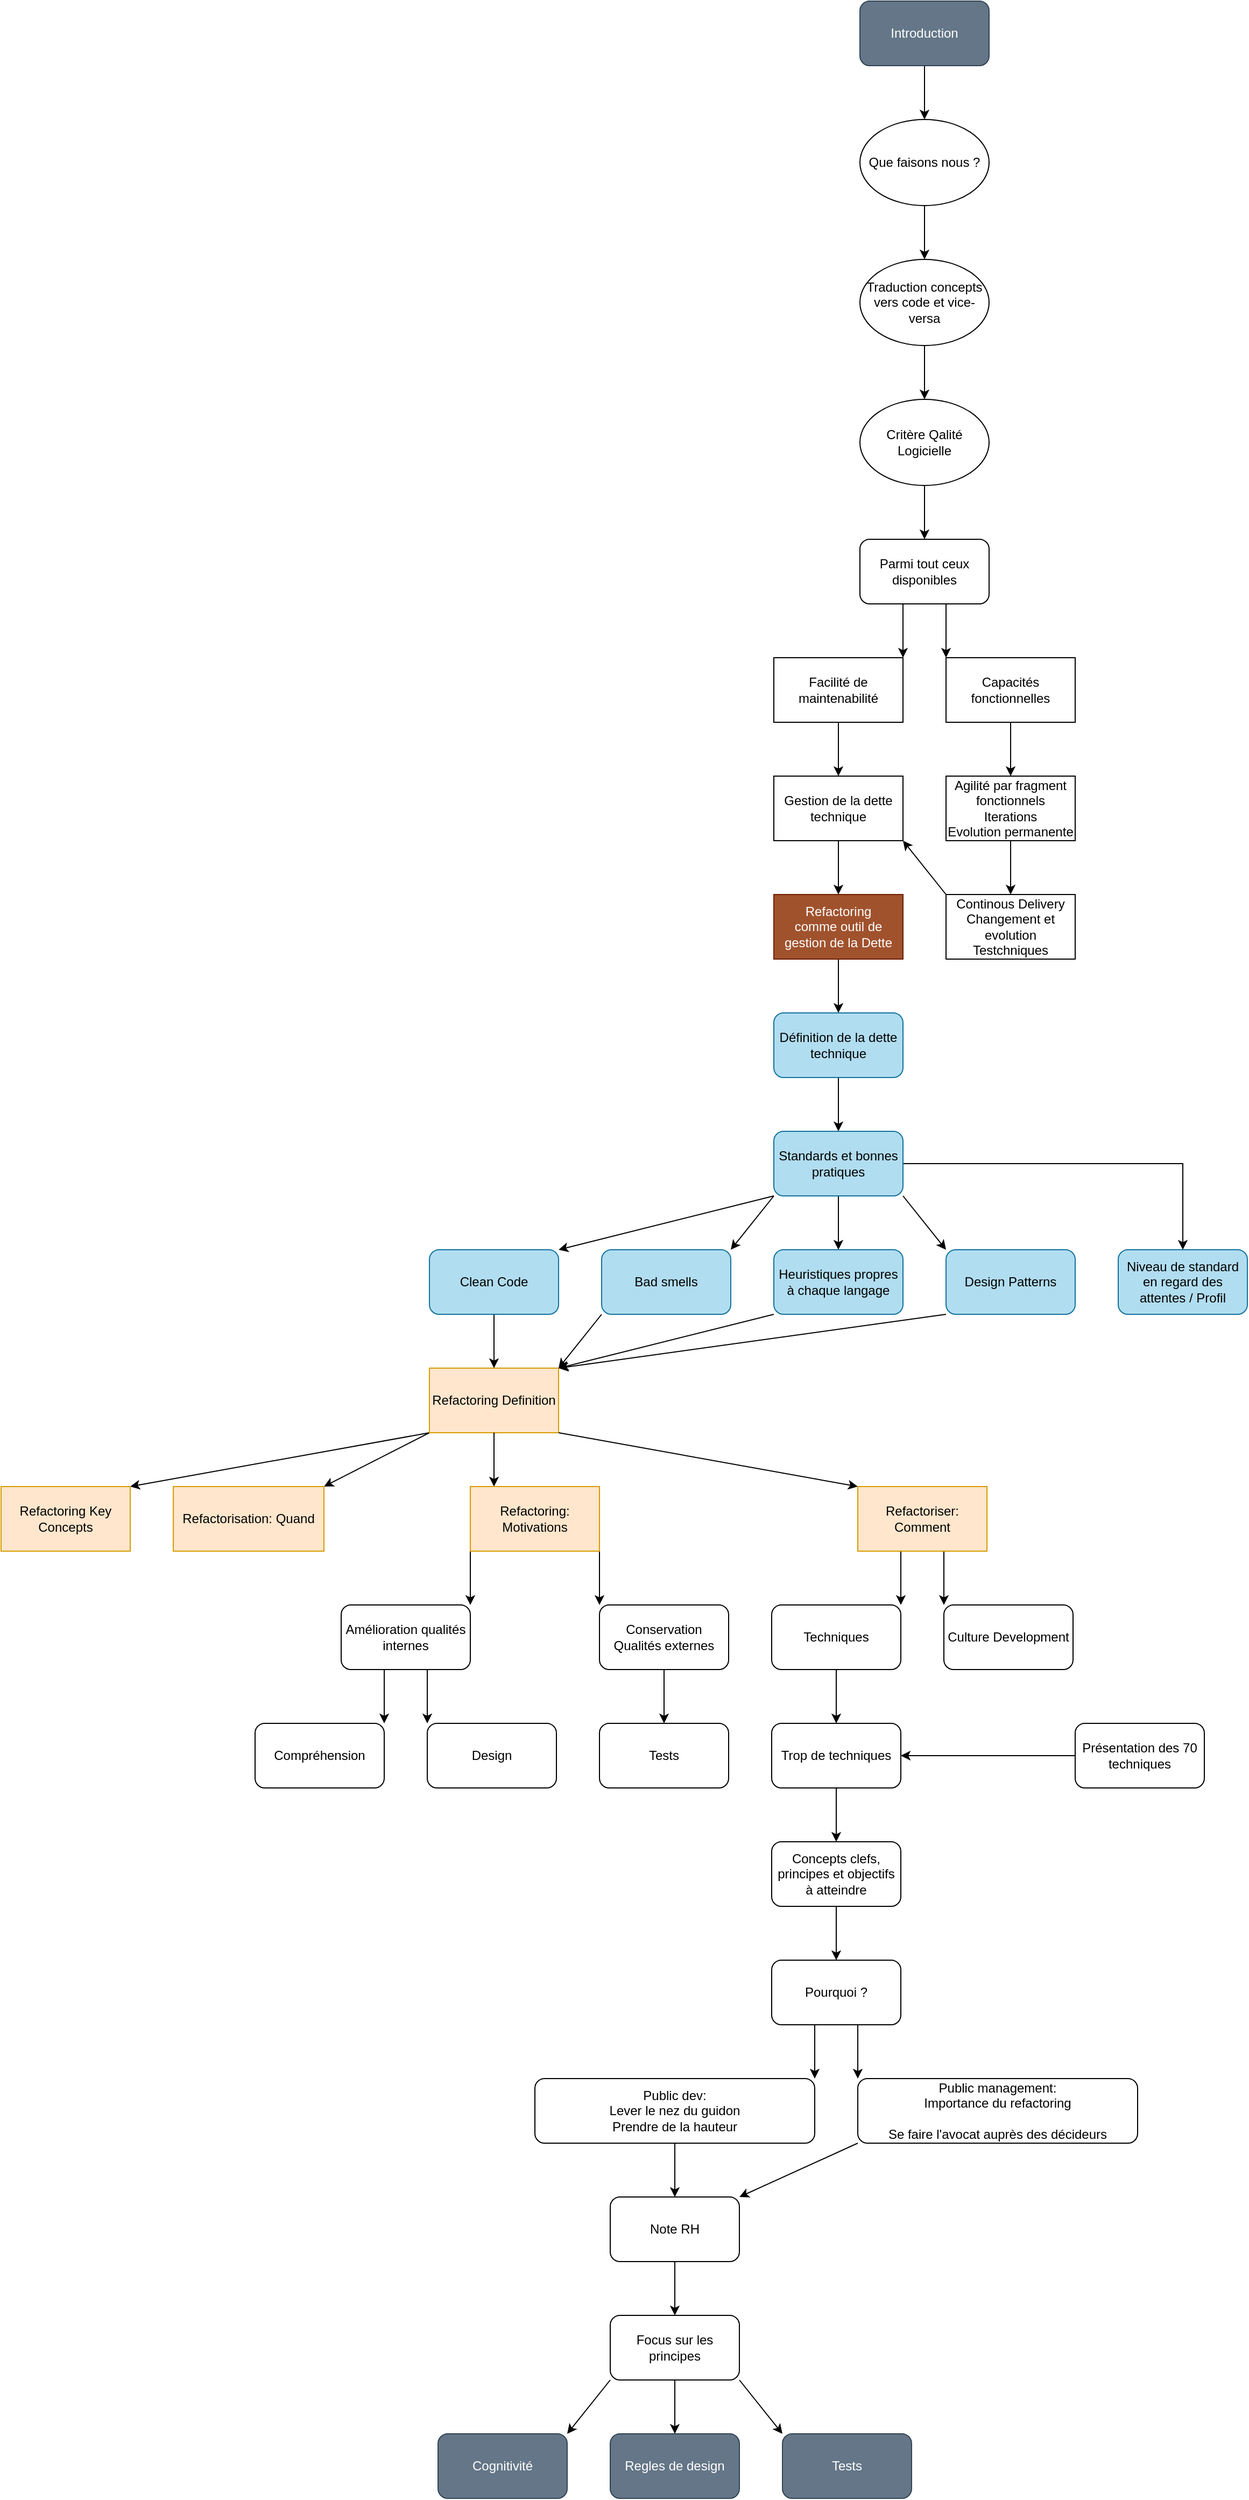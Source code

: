 <mxfile version="20.7.4" type="device" pages="9"><diagram name="General" id="kLNQjyoyuuj3bMbFdZwN"><mxGraphModel dx="1434" dy="884" grid="1" gridSize="10" guides="1" tooltips="1" connect="1" arrows="1" fold="1" page="1" pageScale="1" pageWidth="1654" pageHeight="1169" math="0" shadow="0"><root><mxCell id="0"/><mxCell id="1" parent="0"/><mxCell id="TGpNFd-i5hQIacdBxjd3-3" value="" style="edgeStyle=orthogonalEdgeStyle;rounded=0;orthogonalLoop=1;jettySize=auto;html=1;orthogonal=1;noEdgeStyle=1;" parent="1" source="TGpNFd-i5hQIacdBxjd3-1" target="TGpNFd-i5hQIacdBxjd3-2" edge="1"><mxGeometry relative="1" as="geometry"/></mxCell><mxCell id="TGpNFd-i5hQIacdBxjd3-1" value="Que faisons nous ?" style="ellipse;whiteSpace=wrap;html=1;" parent="1" vertex="1"><mxGeometry x="1018" y="110" width="120" height="80" as="geometry"/></mxCell><mxCell id="TGpNFd-i5hQIacdBxjd3-5" value="" style="edgeStyle=orthogonalEdgeStyle;rounded=0;orthogonalLoop=1;jettySize=auto;html=1;labelBorderColor=default;noEdgeStyle=1;orthogonal=1;" parent="1" source="TGpNFd-i5hQIacdBxjd3-2" target="TGpNFd-i5hQIacdBxjd3-4" edge="1"><mxGeometry relative="1" as="geometry"><mxPoint as="offset"/></mxGeometry></mxCell><mxCell id="TGpNFd-i5hQIacdBxjd3-2" value="Traduction concepts vers code et vice-versa" style="ellipse;whiteSpace=wrap;html=1;" parent="1" vertex="1"><mxGeometry x="1018" y="240" width="120" height="80" as="geometry"/></mxCell><mxCell id="TGpNFd-i5hQIacdBxjd3-7" value="" style="edgeStyle=orthogonalEdgeStyle;rounded=0;orthogonalLoop=1;jettySize=auto;html=1;noEdgeStyle=1;orthogonal=1;entryDx=0;entryDy=0;" parent="1" source="TGpNFd-i5hQIacdBxjd3-4" target="mxeBU-QVzxsMEvFMu4qf-2" edge="1"><mxGeometry relative="1" as="geometry"/></mxCell><mxCell id="TGpNFd-i5hQIacdBxjd3-36" value="" style="edgeStyle=orthogonalEdgeStyle;rounded=0;orthogonalLoop=1;jettySize=auto;html=1;noEdgeStyle=1;orthogonal=1;exitDx=0;exitDy=0;" parent="1" source="mxeBU-QVzxsMEvFMu4qf-2" target="TGpNFd-i5hQIacdBxjd3-35" edge="1"><mxGeometry relative="1" as="geometry"/></mxCell><mxCell id="TGpNFd-i5hQIacdBxjd3-4" value="Critère Qalité Logicielle" style="ellipse;whiteSpace=wrap;html=1;" parent="1" vertex="1"><mxGeometry x="1018" y="370" width="120" height="80" as="geometry"/></mxCell><mxCell id="TGpNFd-i5hQIacdBxjd3-11" value="" style="edgeStyle=orthogonalEdgeStyle;rounded=0;orthogonalLoop=1;jettySize=auto;html=1;noEdgeStyle=1;orthogonal=1;" parent="1" source="TGpNFd-i5hQIacdBxjd3-6" target="TGpNFd-i5hQIacdBxjd3-10" edge="1"><mxGeometry relative="1" as="geometry"/></mxCell><mxCell id="TGpNFd-i5hQIacdBxjd3-6" value="Capacités fonctionnelles" style="whiteSpace=wrap;html=1;" parent="1" vertex="1"><mxGeometry x="1098" y="610" width="120" height="60" as="geometry"/></mxCell><mxCell id="TGpNFd-i5hQIacdBxjd3-13" value="" style="edgeStyle=orthogonalEdgeStyle;rounded=0;orthogonalLoop=1;jettySize=auto;html=1;noEdgeStyle=1;orthogonal=1;" parent="1" source="TGpNFd-i5hQIacdBxjd3-10" target="TGpNFd-i5hQIacdBxjd3-12" edge="1"><mxGeometry relative="1" as="geometry"/></mxCell><mxCell id="TGpNFd-i5hQIacdBxjd3-10" value="Agilité par fragment fonctionnels&lt;br&gt;Iterations&lt;br&gt;Evolution permanente" style="whiteSpace=wrap;html=1;" parent="1" vertex="1"><mxGeometry x="1098" y="720" width="120" height="60" as="geometry"/></mxCell><mxCell id="TGpNFd-i5hQIacdBxjd3-15" value="" style="edgeStyle=orthogonalEdgeStyle;rounded=0;orthogonalLoop=1;jettySize=auto;html=1;noEdgeStyle=1;orthogonal=1;" parent="1" source="TGpNFd-i5hQIacdBxjd3-12" target="TGpNFd-i5hQIacdBxjd3-14" edge="1"><mxGeometry relative="1" as="geometry"/></mxCell><mxCell id="TGpNFd-i5hQIacdBxjd3-12" value="Continous Delivery&lt;br&gt;Changement et evolution&lt;br&gt;Testchniques" style="whiteSpace=wrap;html=1;" parent="1" vertex="1"><mxGeometry x="1098" y="830" width="120" height="60" as="geometry"/></mxCell><mxCell id="TGpNFd-i5hQIacdBxjd3-17" value="" style="edgeStyle=orthogonalEdgeStyle;rounded=0;orthogonalLoop=1;jettySize=auto;html=1;noEdgeStyle=1;orthogonal=1;" parent="1" source="TGpNFd-i5hQIacdBxjd3-14" target="TGpNFd-i5hQIacdBxjd3-16" edge="1"><mxGeometry relative="1" as="geometry"/></mxCell><mxCell id="TGpNFd-i5hQIacdBxjd3-14" value="Gestion de la dette technique" style="whiteSpace=wrap;html=1;" parent="1" vertex="1"><mxGeometry x="938" y="720" width="120" height="60" as="geometry"/></mxCell><mxCell id="uEl4gjh0XXRTPXfiMV9t-60" style="edgeStyle=orthogonalEdgeStyle;rounded=0;orthogonalLoop=1;jettySize=auto;html=1;noEdgeStyle=1;orthogonal=1;" parent="1" source="TGpNFd-i5hQIacdBxjd3-16" target="uEl4gjh0XXRTPXfiMV9t-59" edge="1"><mxGeometry relative="1" as="geometry"/></mxCell><mxCell id="TGpNFd-i5hQIacdBxjd3-16" value="Refactoring&lt;br&gt;comme outil de gestion de la Dette" style="whiteSpace=wrap;html=1;fillColor=#a0522d;fontColor=#ffffff;strokeColor=#6D1F00;" parent="1" vertex="1"><mxGeometry x="938" y="830" width="120" height="60" as="geometry"/></mxCell><mxCell id="TGpNFd-i5hQIacdBxjd3-21" value="" style="edgeStyle=orthogonalEdgeStyle;rounded=0;orthogonalLoop=1;jettySize=auto;html=1;noEdgeStyle=1;orthogonal=1;" parent="1" source="TGpNFd-i5hQIacdBxjd3-18" target="TGpNFd-i5hQIacdBxjd3-20" edge="1"><mxGeometry relative="1" as="geometry"/></mxCell><mxCell id="TGpNFd-i5hQIacdBxjd3-39" value="" style="edgeStyle=orthogonalEdgeStyle;rounded=0;orthogonalLoop=1;jettySize=auto;html=1;noEdgeStyle=1;orthogonal=1;" parent="1" source="TGpNFd-i5hQIacdBxjd3-18" target="TGpNFd-i5hQIacdBxjd3-38" edge="1"><mxGeometry relative="1" as="geometry"/></mxCell><mxCell id="TGpNFd-i5hQIacdBxjd3-18" value="Refactoring Definition" style="whiteSpace=wrap;html=1;fillColor=#ffe6cc;strokeColor=#d79b00;" parent="1" vertex="1"><mxGeometry x="618" y="1270" width="120" height="60" as="geometry"/></mxCell><mxCell id="TGpNFd-i5hQIacdBxjd3-23" value="" style="edgeStyle=orthogonalEdgeStyle;rounded=0;orthogonalLoop=1;jettySize=auto;html=1;noEdgeStyle=1;orthogonal=1;" parent="1" source="TGpNFd-i5hQIacdBxjd3-18" target="TGpNFd-i5hQIacdBxjd3-22" edge="1"><mxGeometry relative="1" as="geometry"/></mxCell><mxCell id="TGpNFd-i5hQIacdBxjd3-20" value="Refactoring Key Concepts" style="whiteSpace=wrap;html=1;fillColor=#ffe6cc;strokeColor=#d79b00;" parent="1" vertex="1"><mxGeometry x="220" y="1380" width="120" height="60" as="geometry"/></mxCell><mxCell id="TGpNFd-i5hQIacdBxjd3-25" value="" style="edgeStyle=orthogonalEdgeStyle;rounded=0;orthogonalLoop=1;jettySize=auto;html=1;noEdgeStyle=1;orthogonal=1;" parent="1" source="TGpNFd-i5hQIacdBxjd3-22" target="TGpNFd-i5hQIacdBxjd3-24" edge="1"><mxGeometry relative="1" as="geometry"/></mxCell><mxCell id="TGpNFd-i5hQIacdBxjd3-32" value="" style="edgeStyle=orthogonalEdgeStyle;rounded=0;orthogonalLoop=1;jettySize=auto;html=1;noEdgeStyle=1;orthogonal=1;" parent="1" source="TGpNFd-i5hQIacdBxjd3-22" target="TGpNFd-i5hQIacdBxjd3-31" edge="1"><mxGeometry relative="1" as="geometry"/></mxCell><mxCell id="TGpNFd-i5hQIacdBxjd3-22" value="Refactoring: Motivations" style="whiteSpace=wrap;html=1;fillColor=#ffe6cc;strokeColor=#d79b00;" parent="1" vertex="1"><mxGeometry x="656" y="1380" width="120" height="60" as="geometry"/></mxCell><mxCell id="TGpNFd-i5hQIacdBxjd3-27" value="" style="edgeStyle=orthogonalEdgeStyle;rounded=0;orthogonalLoop=1;jettySize=auto;html=1;noEdgeStyle=1;orthogonal=1;" parent="1" source="TGpNFd-i5hQIacdBxjd3-24" target="TGpNFd-i5hQIacdBxjd3-26" edge="1"><mxGeometry relative="1" as="geometry"/></mxCell><mxCell id="TGpNFd-i5hQIacdBxjd3-30" value="" style="edgeStyle=orthogonalEdgeStyle;rounded=0;orthogonalLoop=1;jettySize=auto;html=1;noEdgeStyle=1;orthogonal=1;" parent="1" source="TGpNFd-i5hQIacdBxjd3-24" target="TGpNFd-i5hQIacdBxjd3-29" edge="1"><mxGeometry relative="1" as="geometry"/></mxCell><mxCell id="TGpNFd-i5hQIacdBxjd3-24" value="Amélioration qualités internes" style="rounded=1;whiteSpace=wrap;html=1;" parent="1" vertex="1"><mxGeometry x="536" y="1490" width="120" height="60" as="geometry"/></mxCell><mxCell id="TGpNFd-i5hQIacdBxjd3-26" value="Compréhension" style="whiteSpace=wrap;html=1;rounded=1;" parent="1" vertex="1"><mxGeometry x="456" y="1600" width="120" height="60" as="geometry"/></mxCell><mxCell id="TGpNFd-i5hQIacdBxjd3-29" value="Design" style="whiteSpace=wrap;html=1;rounded=1;" parent="1" vertex="1"><mxGeometry x="616" y="1600" width="120" height="60" as="geometry"/></mxCell><mxCell id="TGpNFd-i5hQIacdBxjd3-34" value="" style="edgeStyle=orthogonalEdgeStyle;rounded=0;orthogonalLoop=1;jettySize=auto;html=1;noEdgeStyle=1;orthogonal=1;" parent="1" source="TGpNFd-i5hQIacdBxjd3-31" target="TGpNFd-i5hQIacdBxjd3-33" edge="1"><mxGeometry relative="1" as="geometry"/></mxCell><mxCell id="TGpNFd-i5hQIacdBxjd3-31" value="Conservation Qualités externes" style="rounded=1;whiteSpace=wrap;html=1;" parent="1" vertex="1"><mxGeometry x="776" y="1490" width="120" height="60" as="geometry"/></mxCell><mxCell id="TGpNFd-i5hQIacdBxjd3-33" value="Tests" style="whiteSpace=wrap;html=1;rounded=1;" parent="1" vertex="1"><mxGeometry x="776" y="1600" width="120" height="60" as="geometry"/></mxCell><mxCell id="TGpNFd-i5hQIacdBxjd3-37" style="edgeStyle=orthogonalEdgeStyle;rounded=0;orthogonalLoop=1;jettySize=auto;html=1;noEdgeStyle=1;orthogonal=1;" parent="1" source="TGpNFd-i5hQIacdBxjd3-35" target="TGpNFd-i5hQIacdBxjd3-14" edge="1"><mxGeometry relative="1" as="geometry"/></mxCell><mxCell id="TGpNFd-i5hQIacdBxjd3-35" value="Facilité de maintenabilité" style="whiteSpace=wrap;html=1;" parent="1" vertex="1"><mxGeometry x="938" y="610" width="120" height="60" as="geometry"/></mxCell><mxCell id="TGpNFd-i5hQIacdBxjd3-41" value="" style="edgeStyle=orthogonalEdgeStyle;rounded=0;orthogonalLoop=1;jettySize=auto;html=1;noEdgeStyle=1;orthogonal=1;" parent="1" source="TGpNFd-i5hQIacdBxjd3-18" target="TGpNFd-i5hQIacdBxjd3-40" edge="1"><mxGeometry relative="1" as="geometry"/></mxCell><mxCell id="TGpNFd-i5hQIacdBxjd3-38" value="Refactorisation: Quand" style="whiteSpace=wrap;html=1;fillColor=#ffe6cc;strokeColor=#d79b00;" parent="1" vertex="1"><mxGeometry x="380" y="1380" width="140" height="60" as="geometry"/></mxCell><mxCell id="TGpNFd-i5hQIacdBxjd3-43" value="" style="edgeStyle=orthogonalEdgeStyle;rounded=0;orthogonalLoop=1;jettySize=auto;html=1;noEdgeStyle=1;orthogonal=1;" parent="1" source="TGpNFd-i5hQIacdBxjd3-40" target="TGpNFd-i5hQIacdBxjd3-42" edge="1"><mxGeometry relative="1" as="geometry"/></mxCell><mxCell id="TGpNFd-i5hQIacdBxjd3-45" value="" style="edgeStyle=orthogonalEdgeStyle;rounded=0;orthogonalLoop=1;jettySize=auto;html=1;noEdgeStyle=1;orthogonal=1;" parent="1" source="TGpNFd-i5hQIacdBxjd3-40" target="TGpNFd-i5hQIacdBxjd3-44" edge="1"><mxGeometry relative="1" as="geometry"/></mxCell><mxCell id="TGpNFd-i5hQIacdBxjd3-40" value="Refactoriser: Comment" style="whiteSpace=wrap;html=1;fillColor=#ffe6cc;strokeColor=#d79b00;" parent="1" vertex="1"><mxGeometry x="1016" y="1380" width="120" height="60" as="geometry"/></mxCell><mxCell id="TGpNFd-i5hQIacdBxjd3-47" style="edgeStyle=orthogonalEdgeStyle;rounded=0;orthogonalLoop=1;jettySize=auto;html=1;noEdgeStyle=1;orthogonal=1;" parent="1" source="TGpNFd-i5hQIacdBxjd3-42" target="TGpNFd-i5hQIacdBxjd3-48" edge="1"><mxGeometry relative="1" as="geometry"><mxPoint x="790" y="880" as="targetPoint"/></mxGeometry></mxCell><mxCell id="TGpNFd-i5hQIacdBxjd3-42" value="Techniques" style="rounded=1;whiteSpace=wrap;html=1;" parent="1" vertex="1"><mxGeometry x="936" y="1490" width="120" height="60" as="geometry"/></mxCell><mxCell id="TGpNFd-i5hQIacdBxjd3-44" value="Culture Development" style="rounded=1;whiteSpace=wrap;html=1;" parent="1" vertex="1"><mxGeometry x="1096" y="1490" width="120" height="60" as="geometry"/></mxCell><mxCell id="uEl4gjh0XXRTPXfiMV9t-2" value="" style="edgeStyle=orthogonalEdgeStyle;rounded=0;orthogonalLoop=1;jettySize=auto;html=1;noEdgeStyle=1;orthogonal=1;" parent="1" source="TGpNFd-i5hQIacdBxjd3-48" target="uEl4gjh0XXRTPXfiMV9t-1" edge="1"><mxGeometry relative="1" as="geometry"/></mxCell><mxCell id="TGpNFd-i5hQIacdBxjd3-48" value="Trop de techniques" style="rounded=1;whiteSpace=wrap;html=1;" parent="1" vertex="1"><mxGeometry x="936" y="1600" width="120" height="60" as="geometry"/></mxCell><mxCell id="TGpNFd-i5hQIacdBxjd3-50" style="edgeStyle=orthogonalEdgeStyle;rounded=0;orthogonalLoop=1;jettySize=auto;html=1;noEdgeStyle=1;orthogonal=1;" parent="1" source="TGpNFd-i5hQIacdBxjd3-49" target="TGpNFd-i5hQIacdBxjd3-1" edge="1"><mxGeometry relative="1" as="geometry"/></mxCell><mxCell id="TGpNFd-i5hQIacdBxjd3-49" value="Introduction" style="rounded=1;whiteSpace=wrap;html=1;fillColor=#647687;fontColor=#ffffff;strokeColor=#314354;" parent="1" vertex="1"><mxGeometry x="1018" width="120" height="60" as="geometry"/></mxCell><mxCell id="uEl4gjh0XXRTPXfiMV9t-4" value="" style="edgeStyle=orthogonalEdgeStyle;rounded=0;orthogonalLoop=1;jettySize=auto;html=1;noEdgeStyle=1;orthogonal=1;" parent="1" source="uEl4gjh0XXRTPXfiMV9t-1" target="uEl4gjh0XXRTPXfiMV9t-3" edge="1"><mxGeometry relative="1" as="geometry"/></mxCell><mxCell id="uEl4gjh0XXRTPXfiMV9t-1" value="Concepts clefs, principes et objectifs à atteindre" style="whiteSpace=wrap;html=1;rounded=1;" parent="1" vertex="1"><mxGeometry x="936" y="1710" width="120" height="60" as="geometry"/></mxCell><mxCell id="uEl4gjh0XXRTPXfiMV9t-13" style="edgeStyle=orthogonalEdgeStyle;rounded=0;orthogonalLoop=1;jettySize=auto;html=1;noEdgeStyle=1;orthogonal=1;" parent="1" source="uEl4gjh0XXRTPXfiMV9t-3" target="uEl4gjh0XXRTPXfiMV9t-5" edge="1"><mxGeometry relative="1" as="geometry"><mxPoint x="470.027" y="2563" as="targetPoint"/></mxGeometry></mxCell><mxCell id="uEl4gjh0XXRTPXfiMV9t-18" style="edgeStyle=orthogonalEdgeStyle;rounded=0;orthogonalLoop=1;jettySize=auto;html=1;noEdgeStyle=1;orthogonal=1;" parent="1" source="uEl4gjh0XXRTPXfiMV9t-3" target="uEl4gjh0XXRTPXfiMV9t-7" edge="1"><mxGeometry relative="1" as="geometry"/></mxCell><mxCell id="uEl4gjh0XXRTPXfiMV9t-3" value="Pourquoi ?" style="whiteSpace=wrap;html=1;rounded=1;" parent="1" vertex="1"><mxGeometry x="936" y="1820" width="120" height="60" as="geometry"/></mxCell><mxCell id="uEl4gjh0XXRTPXfiMV9t-17" value="" style="edgeStyle=orthogonalEdgeStyle;rounded=0;orthogonalLoop=1;jettySize=auto;html=1;noEdgeStyle=1;orthogonal=1;" parent="1" source="uEl4gjh0XXRTPXfiMV9t-19" target="uEl4gjh0XXRTPXfiMV9t-16" edge="1"><mxGeometry relative="1" as="geometry"/></mxCell><mxCell id="uEl4gjh0XXRTPXfiMV9t-25" style="edgeStyle=orthogonalEdgeStyle;rounded=0;orthogonalLoop=1;jettySize=auto;html=1;noEdgeStyle=1;orthogonal=1;" parent="1" source="uEl4gjh0XXRTPXfiMV9t-14" target="uEl4gjh0XXRTPXfiMV9t-19" edge="1"><mxGeometry relative="1" as="geometry"/></mxCell><mxCell id="uEl4gjh0XXRTPXfiMV9t-14" value="Note RH" style="whiteSpace=wrap;html=1;rounded=1;" parent="1" vertex="1"><mxGeometry x="786" y="2040" width="120" height="60" as="geometry"/></mxCell><mxCell id="uEl4gjh0XXRTPXfiMV9t-16" value="Cognitivité" style="whiteSpace=wrap;html=1;rounded=1;fillColor=#647687;fontColor=#ffffff;strokeColor=#314354;" parent="1" vertex="1"><mxGeometry x="626" y="2260" width="120" height="60" as="geometry"/></mxCell><mxCell id="uEl4gjh0XXRTPXfiMV9t-26" style="edgeStyle=orthogonalEdgeStyle;rounded=0;orthogonalLoop=1;jettySize=auto;html=1;noEdgeStyle=1;orthogonal=1;" parent="1" source="uEl4gjh0XXRTPXfiMV9t-5" target="uEl4gjh0XXRTPXfiMV9t-14" edge="1"><mxGeometry relative="1" as="geometry"/></mxCell><mxCell id="uEl4gjh0XXRTPXfiMV9t-5" value="Public dev:&lt;br&gt;Lever le nez du guidon&lt;br&gt;Prendre de la hauteur" style="whiteSpace=wrap;html=1;rounded=1;" parent="1" vertex="1"><mxGeometry x="716" y="1930" width="260" height="60" as="geometry"/></mxCell><mxCell id="uEl4gjh0XXRTPXfiMV9t-27" style="edgeStyle=orthogonalEdgeStyle;rounded=0;orthogonalLoop=1;jettySize=auto;html=1;noEdgeStyle=1;orthogonal=1;" parent="1" source="uEl4gjh0XXRTPXfiMV9t-7" target="uEl4gjh0XXRTPXfiMV9t-14" edge="1"><mxGeometry relative="1" as="geometry"/></mxCell><mxCell id="uEl4gjh0XXRTPXfiMV9t-7" value="Public management:&lt;br&gt;Importance du refactoring&lt;br&gt;&lt;br&gt;Se faire l'avocat auprès des décideurs" style="whiteSpace=wrap;rounded=1;html=1;" parent="1" vertex="1"><mxGeometry x="1016" y="1930" width="260" height="60" as="geometry"/></mxCell><mxCell id="uEl4gjh0XXRTPXfiMV9t-21" value="" style="edgeStyle=orthogonalEdgeStyle;rounded=0;orthogonalLoop=1;jettySize=auto;html=1;noEdgeStyle=1;orthogonal=1;" parent="1" source="uEl4gjh0XXRTPXfiMV9t-19" target="uEl4gjh0XXRTPXfiMV9t-20" edge="1"><mxGeometry relative="1" as="geometry"/></mxCell><mxCell id="uEl4gjh0XXRTPXfiMV9t-24" style="edgeStyle=orthogonalEdgeStyle;rounded=0;orthogonalLoop=1;jettySize=auto;html=1;noEdgeStyle=1;orthogonal=1;" parent="1" source="uEl4gjh0XXRTPXfiMV9t-19" target="uEl4gjh0XXRTPXfiMV9t-23" edge="1"><mxGeometry relative="1" as="geometry"/></mxCell><mxCell id="uEl4gjh0XXRTPXfiMV9t-19" value="Focus sur les principes" style="rounded=1;whiteSpace=wrap;html=1;" parent="1" vertex="1"><mxGeometry x="786" y="2150" width="120" height="60" as="geometry"/></mxCell><mxCell id="uEl4gjh0XXRTPXfiMV9t-20" value="Regles de design" style="whiteSpace=wrap;html=1;rounded=1;fillColor=#647687;fontColor=#ffffff;strokeColor=#314354;" parent="1" vertex="1"><mxGeometry x="786" y="2260" width="120" height="60" as="geometry"/></mxCell><mxCell id="uEl4gjh0XXRTPXfiMV9t-23" value="Tests" style="rounded=1;whiteSpace=wrap;html=1;fillColor=#647687;fontColor=#ffffff;strokeColor=#314354;" parent="1" vertex="1"><mxGeometry x="946" y="2260" width="120" height="60" as="geometry"/></mxCell><mxCell id="uEl4gjh0XXRTPXfiMV9t-62" value="" style="edgeStyle=orthogonalEdgeStyle;rounded=0;orthogonalLoop=1;jettySize=auto;html=1;noEdgeStyle=1;orthogonal=1;" parent="1" source="uEl4gjh0XXRTPXfiMV9t-59" target="uEl4gjh0XXRTPXfiMV9t-61" edge="1"><mxGeometry relative="1" as="geometry"/></mxCell><mxCell id="uEl4gjh0XXRTPXfiMV9t-59" value="Définition de la dette technique" style="rounded=1;whiteSpace=wrap;html=1;fillColor=#b1ddf0;strokeColor=#10739e;" parent="1" vertex="1"><mxGeometry x="938" y="940" width="120" height="60" as="geometry"/></mxCell><mxCell id="uEl4gjh0XXRTPXfiMV9t-64" value="" style="edgeStyle=orthogonalEdgeStyle;rounded=0;orthogonalLoop=1;jettySize=auto;html=1;noEdgeStyle=1;orthogonal=1;" parent="1" source="uEl4gjh0XXRTPXfiMV9t-61" target="uEl4gjh0XXRTPXfiMV9t-63" edge="1"><mxGeometry relative="1" as="geometry"/></mxCell><mxCell id="uEl4gjh0XXRTPXfiMV9t-66" value="" style="edgeStyle=orthogonalEdgeStyle;rounded=0;orthogonalLoop=1;jettySize=auto;html=1;noEdgeStyle=1;orthogonal=1;" parent="1" source="uEl4gjh0XXRTPXfiMV9t-61" target="uEl4gjh0XXRTPXfiMV9t-65" edge="1"><mxGeometry relative="1" as="geometry"/></mxCell><mxCell id="uEl4gjh0XXRTPXfiMV9t-68" value="" style="edgeStyle=orthogonalEdgeStyle;rounded=0;orthogonalLoop=1;jettySize=auto;html=1;noEdgeStyle=1;orthogonal=1;" parent="1" source="uEl4gjh0XXRTPXfiMV9t-61" target="uEl4gjh0XXRTPXfiMV9t-67" edge="1"><mxGeometry relative="1" as="geometry"/></mxCell><mxCell id="A44v7iCmcNaHL4IDbiHd-2" value="" style="edgeStyle=orthogonalEdgeStyle;rounded=0;orthogonalLoop=1;jettySize=auto;html=1;noEdgeStyle=1;orthogonal=1;" parent="1" source="uEl4gjh0XXRTPXfiMV9t-61" target="A44v7iCmcNaHL4IDbiHd-1" edge="1"><mxGeometry relative="1" as="geometry"/></mxCell><mxCell id="6Ts5ZC9yaeJXLEJHRK7e-2" value="" style="edgeStyle=orthogonalEdgeStyle;rounded=0;orthogonalLoop=1;jettySize=auto;html=1;" parent="1" source="uEl4gjh0XXRTPXfiMV9t-61" target="6Ts5ZC9yaeJXLEJHRK7e-1" edge="1"><mxGeometry relative="1" as="geometry"/></mxCell><mxCell id="uEl4gjh0XXRTPXfiMV9t-61" value="Standards et bonnes pratiques" style="whiteSpace=wrap;html=1;rounded=1;fillColor=#b1ddf0;strokeColor=#10739e;" parent="1" vertex="1"><mxGeometry x="938" y="1050" width="120" height="60" as="geometry"/></mxCell><mxCell id="uEl4gjh0XXRTPXfiMV9t-74" style="edgeStyle=orthogonalEdgeStyle;rounded=0;orthogonalLoop=1;jettySize=auto;html=1;noEdgeStyle=1;orthogonal=1;" parent="1" source="uEl4gjh0XXRTPXfiMV9t-63" target="TGpNFd-i5hQIacdBxjd3-18" edge="1"><mxGeometry relative="1" as="geometry"/></mxCell><mxCell id="uEl4gjh0XXRTPXfiMV9t-63" value="Clean Code" style="whiteSpace=wrap;html=1;rounded=1;fillColor=#b1ddf0;strokeColor=#10739e;" parent="1" vertex="1"><mxGeometry x="618" y="1160" width="120" height="60" as="geometry"/></mxCell><mxCell id="uEl4gjh0XXRTPXfiMV9t-75" style="edgeStyle=orthogonalEdgeStyle;rounded=0;orthogonalLoop=1;jettySize=auto;html=1;noEdgeStyle=1;orthogonal=1;" parent="1" source="uEl4gjh0XXRTPXfiMV9t-65" target="TGpNFd-i5hQIacdBxjd3-18" edge="1"><mxGeometry relative="1" as="geometry"/></mxCell><mxCell id="uEl4gjh0XXRTPXfiMV9t-65" value="Bad smells" style="whiteSpace=wrap;html=1;rounded=1;fillColor=#b1ddf0;strokeColor=#10739e;" parent="1" vertex="1"><mxGeometry x="778" y="1160" width="120" height="60" as="geometry"/></mxCell><mxCell id="uEl4gjh0XXRTPXfiMV9t-76" style="edgeStyle=orthogonalEdgeStyle;rounded=0;orthogonalLoop=1;jettySize=auto;html=1;noEdgeStyle=1;orthogonal=1;" parent="1" source="uEl4gjh0XXRTPXfiMV9t-67" target="TGpNFd-i5hQIacdBxjd3-18" edge="1"><mxGeometry relative="1" as="geometry"/></mxCell><mxCell id="uEl4gjh0XXRTPXfiMV9t-67" value="Heuristiques propres à chaque langage" style="whiteSpace=wrap;html=1;rounded=1;fillColor=#b1ddf0;strokeColor=#10739e;" parent="1" vertex="1"><mxGeometry x="938" y="1160" width="120" height="60" as="geometry"/></mxCell><mxCell id="mxeBU-QVzxsMEvFMu4qf-3" style="rounded=0;orthogonalLoop=1;jettySize=auto;html=1;noEdgeStyle=1;orthogonal=1;edgeStyle=orthogonalEdgeStyle;" parent="1" source="mxeBU-QVzxsMEvFMu4qf-2" target="TGpNFd-i5hQIacdBxjd3-6" edge="1"><mxGeometry relative="1" as="geometry"/></mxCell><mxCell id="mxeBU-QVzxsMEvFMu4qf-2" value="Parmi tout ceux disponibles" style="rounded=1;whiteSpace=wrap;html=1;" parent="1" vertex="1"><mxGeometry x="1018" y="500" width="120" height="60" as="geometry"/></mxCell><mxCell id="A44v7iCmcNaHL4IDbiHd-4" style="edgeStyle=orthogonalEdgeStyle;rounded=0;orthogonalLoop=1;jettySize=auto;html=1;" parent="1" source="mxeBU-QVzxsMEvFMu4qf-4" target="TGpNFd-i5hQIacdBxjd3-48" edge="1"><mxGeometry relative="1" as="geometry"/></mxCell><mxCell id="mxeBU-QVzxsMEvFMu4qf-4" value="Présentation des 70 techniques" style="rounded=1;whiteSpace=wrap;html=1;" parent="1" vertex="1"><mxGeometry x="1218" y="1600" width="120" height="60" as="geometry"/></mxCell><mxCell id="A44v7iCmcNaHL4IDbiHd-3" style="edgeStyle=orthogonalEdgeStyle;rounded=0;orthogonalLoop=1;jettySize=auto;html=1;noEdgeStyle=1;orthogonal=1;" parent="1" source="A44v7iCmcNaHL4IDbiHd-1" target="TGpNFd-i5hQIacdBxjd3-18" edge="1"><mxGeometry relative="1" as="geometry"/></mxCell><mxCell id="A44v7iCmcNaHL4IDbiHd-1" value="Design Patterns" style="whiteSpace=wrap;html=1;rounded=1;fillColor=#b1ddf0;strokeColor=#10739e;" parent="1" vertex="1"><mxGeometry x="1098" y="1160" width="120" height="60" as="geometry"/></mxCell><mxCell id="6Ts5ZC9yaeJXLEJHRK7e-1" value="Niveau de standard en regard des attentes / Profil" style="whiteSpace=wrap;html=1;rounded=1;fillColor=#b1ddf0;strokeColor=#10739e;" parent="1" vertex="1"><mxGeometry x="1258" y="1160" width="120" height="60" as="geometry"/></mxCell></root></mxGraphModel></diagram><diagram id="Dy8m5e5Hw0XOrTgv5VJQ" name="Cognitivé"><mxGraphModel dx="1408" dy="907" grid="1" gridSize="10" guides="1" tooltips="1" connect="1" arrows="1" fold="1" page="1" pageScale="1" pageWidth="1654" pageHeight="1169" math="0" shadow="0"><root><mxCell id="0"/><mxCell id="1" parent="0"/><mxCell id="7ljnFgdD0IWWedaK0qow-1" value="" style="edgeStyle=orthogonalEdgeStyle;rounded=0;orthogonalLoop=1;jettySize=auto;html=1;noEdgeStyle=1;orthogonal=1;" parent="1" source="7ljnFgdD0IWWedaK0qow-4" target="7ljnFgdD0IWWedaK0qow-6" edge="1"><mxGeometry relative="1" as="geometry"/></mxCell><mxCell id="7ljnFgdD0IWWedaK0qow-2" value="" style="edgeStyle=orthogonalEdgeStyle;rounded=0;orthogonalLoop=1;jettySize=auto;html=1;noEdgeStyle=1;orthogonal=1;" parent="1" source="7ljnFgdD0IWWedaK0qow-17" target="7ljnFgdD0IWWedaK0qow-9" edge="1"><mxGeometry relative="1" as="geometry"/></mxCell><mxCell id="7ljnFgdD0IWWedaK0qow-3" value="" style="edgeStyle=orthogonalEdgeStyle;rounded=0;orthogonalLoop=1;jettySize=auto;html=1;noEdgeStyle=1;orthogonal=1;" parent="1" source="7ljnFgdD0IWWedaK0qow-4" target="7ljnFgdD0IWWedaK0qow-25" edge="1"><mxGeometry relative="1" as="geometry"/></mxCell><mxCell id="7ljnFgdD0IWWedaK0qow-4" value="Le code est un texte" style="whiteSpace=wrap;html=1;rounded=1;" parent="1" vertex="1"><mxGeometry x="1989.008" y="220" width="120" height="60" as="geometry"/></mxCell><mxCell id="7ljnFgdD0IWWedaK0qow-5" value="" style="edgeStyle=orthogonalEdgeStyle;rounded=0;orthogonalLoop=1;jettySize=auto;html=1;noEdgeStyle=1;orthogonal=1;" parent="1" source="7ljnFgdD0IWWedaK0qow-6" target="7ljnFgdD0IWWedaK0qow-8" edge="1"><mxGeometry relative="1" as="geometry"/></mxCell><mxCell id="7ljnFgdD0IWWedaK0qow-6" value="Cerveau premier compilateur" style="whiteSpace=wrap;html=1;rounded=1;" parent="1" vertex="1"><mxGeometry x="1909.008" y="330" width="120" height="60" as="geometry"/></mxCell><mxCell id="7ljnFgdD0IWWedaK0qow-7" value="" style="edgeStyle=orthogonalEdgeStyle;rounded=0;orthogonalLoop=1;jettySize=auto;html=1;noEdgeStyle=1;orthogonal=1;" parent="1" source="7ljnFgdD0IWWedaK0qow-8" target="7ljnFgdD0IWWedaK0qow-19" edge="1"><mxGeometry relative="1" as="geometry"/></mxCell><mxCell id="7ljnFgdD0IWWedaK0qow-8" value="Ecrit 1 fois, Lu 10 fois" style="whiteSpace=wrap;html=1;rounded=1;" parent="1" vertex="1"><mxGeometry x="1909.008" y="440" width="120" height="60" as="geometry"/></mxCell><mxCell id="7ljnFgdD0IWWedaK0qow-9" value="Citation: Good programmer... fool" style="whiteSpace=wrap;html=1;rounded=1;" parent="1" vertex="1"><mxGeometry x="1390.608" y="110" width="120" height="60" as="geometry"/></mxCell><mxCell id="7ljnFgdD0IWWedaK0qow-10" style="edgeStyle=orthogonalEdgeStyle;rounded=0;orthogonalLoop=1;jettySize=auto;html=1;noEdgeStyle=1;orthogonal=1;" parent="1" source="7ljnFgdD0IWWedaK0qow-14" target="7ljnFgdD0IWWedaK0qow-4" edge="1"><mxGeometry relative="1" as="geometry"/></mxCell><mxCell id="7ljnFgdD0IWWedaK0qow-11" style="edgeStyle=orthogonalEdgeStyle;rounded=0;orthogonalLoop=1;jettySize=auto;html=1;noEdgeStyle=1;orthogonal=1;" parent="1" source="7ljnFgdD0IWWedaK0qow-14" target="7ljnFgdD0IWWedaK0qow-21" edge="1"><mxGeometry relative="1" as="geometry"/></mxCell><mxCell id="7ljnFgdD0IWWedaK0qow-12" value="" style="edgeStyle=orthogonalEdgeStyle;rounded=0;orthogonalLoop=1;jettySize=auto;html=1;noEdgeStyle=1;orthogonal=1;" parent="1" source="7ljnFgdD0IWWedaK0qow-14" target="7ljnFgdD0IWWedaK0qow-23" edge="1"><mxGeometry relative="1" as="geometry"/></mxCell><mxCell id="7ljnFgdD0IWWedaK0qow-13" style="edgeStyle=orthogonalEdgeStyle;rounded=0;orthogonalLoop=1;jettySize=auto;html=1;noEdgeStyle=1;orthogonal=1;" parent="1" source="7ljnFgdD0IWWedaK0qow-14" target="7ljnFgdD0IWWedaK0qow-24" edge="1"><mxGeometry relative="1" as="geometry"/></mxCell><mxCell id="7ljnFgdD0IWWedaK0qow-14" value="Lecture" style="whiteSpace=wrap;html=1;rounded=1;" parent="1" vertex="1"><mxGeometry x="2269.008" y="110" width="120" height="60" as="geometry"/></mxCell><mxCell id="7ljnFgdD0IWWedaK0qow-15" value="" style="edgeStyle=orthogonalEdgeStyle;rounded=0;orthogonalLoop=1;jettySize=auto;html=1;noEdgeStyle=1;orthogonal=1;" parent="1" source="7ljnFgdD0IWWedaK0qow-9" target="7ljnFgdD0IWWedaK0qow-18" edge="1"><mxGeometry relative="1" as="geometry"/></mxCell><mxCell id="7ljnFgdD0IWWedaK0qow-16" style="edgeStyle=orthogonalEdgeStyle;rounded=0;orthogonalLoop=1;jettySize=auto;html=1;noEdgeStyle=1;orthogonal=1;" parent="1" source="7ljnFgdD0IWWedaK0qow-17" target="7ljnFgdD0IWWedaK0qow-14" edge="1"><mxGeometry relative="1" as="geometry"/></mxCell><mxCell id="7ljnFgdD0IWWedaK0qow-17" value="Cognitivité" style="whiteSpace=wrap;html=1;rounded=1;fillColor=#647687;fontColor=#ffffff;strokeColor=#314354;" parent="1" vertex="1"><mxGeometry x="1829.808" width="120" height="60" as="geometry"/></mxCell><mxCell id="f93DMTu0EfWZ1BHDb3LH-2" value="" style="edgeStyle=orthogonalEdgeStyle;rounded=0;orthogonalLoop=1;jettySize=auto;html=1;" parent="1" source="7ljnFgdD0IWWedaK0qow-18" target="f93DMTu0EfWZ1BHDb3LH-1" edge="1"><mxGeometry relative="1" as="geometry"/></mxCell><mxCell id="7ljnFgdD0IWWedaK0qow-18" value="Limites du cerveau" style="whiteSpace=wrap;html=1;rounded=1;" parent="1" vertex="1"><mxGeometry x="1390.608" y="220" width="120" height="60" as="geometry"/></mxCell><mxCell id="7ljnFgdD0IWWedaK0qow-19" value="Règles de nommage" style="whiteSpace=wrap;html=1;rounded=1;" parent="1" vertex="1"><mxGeometry x="1909.008" y="550" width="120" height="60" as="geometry"/></mxCell><mxCell id="7ljnFgdD0IWWedaK0qow-20" value="" style="edgeStyle=orthogonalEdgeStyle;rounded=0;orthogonalLoop=1;jettySize=auto;html=1;noEdgeStyle=1;orthogonal=1;" parent="1" source="7ljnFgdD0IWWedaK0qow-21" target="7ljnFgdD0IWWedaK0qow-22" edge="1"><mxGeometry relative="1" as="geometry"/></mxCell><mxCell id="7ljnFgdD0IWWedaK0qow-21" value="Extraction des fonctions" style="rounded=1;whiteSpace=wrap;html=1;" parent="1" vertex="1"><mxGeometry x="2229.008" y="220" width="120" height="60" as="geometry"/></mxCell><mxCell id="7ljnFgdD0IWWedaK0qow-22" value="Utilisation des commentaires fictifs" style="whiteSpace=wrap;html=1;rounded=1;" parent="1" vertex="1"><mxGeometry x="2229.008" y="330" width="120" height="60" as="geometry"/></mxCell><mxCell id="7ljnFgdD0IWWedaK0qow-23" value="Etagement de l'importance" style="whiteSpace=wrap;html=1;rounded=1;" parent="1" vertex="1"><mxGeometry x="2389.008" y="220" width="120" height="60" as="geometry"/></mxCell><mxCell id="7ljnFgdD0IWWedaK0qow-24" value="Séparation par niveau d'abstraction" style="rounded=1;whiteSpace=wrap;html=1;" parent="1" vertex="1"><mxGeometry x="2549.008" y="220" width="120" height="60" as="geometry"/></mxCell><mxCell id="7ljnFgdD0IWWedaK0qow-25" value="Note sur les commentaires" style="whiteSpace=wrap;html=1;rounded=1;" parent="1" vertex="1"><mxGeometry x="2069.008" y="330" width="120" height="60" as="geometry"/></mxCell><mxCell id="f93DMTu0EfWZ1BHDb3LH-4" value="" style="edgeStyle=orthogonalEdgeStyle;rounded=0;orthogonalLoop=1;jettySize=auto;html=1;exitX=0.5;exitY=1;exitDx=0;exitDy=0;" parent="1" source="WdR17UlBkJ7Sd_eRKSDs-1" target="f93DMTu0EfWZ1BHDb3LH-3" edge="1"><mxGeometry relative="1" as="geometry"/></mxCell><mxCell id="f93DMTu0EfWZ1BHDb3LH-1" value="Travaux de Fielenne Hermans" style="whiteSpace=wrap;html=1;rounded=1;" parent="1" vertex="1"><mxGeometry x="1390.608" y="330" width="120" height="60" as="geometry"/></mxCell><mxCell id="f93DMTu0EfWZ1BHDb3LH-6" value="" style="edgeStyle=orthogonalEdgeStyle;rounded=0;orthogonalLoop=1;jettySize=auto;html=1;" parent="1" source="f93DMTu0EfWZ1BHDb3LH-3" target="f93DMTu0EfWZ1BHDb3LH-5" edge="1"><mxGeometry relative="1" as="geometry"/></mxCell><mxCell id="e4XI0QOdVHsERGD60Uz7-11" value="" style="edgeStyle=orthogonalEdgeStyle;rounded=0;orthogonalLoop=1;jettySize=auto;html=1;" edge="1" parent="1" source="f93DMTu0EfWZ1BHDb3LH-3" target="e4XI0QOdVHsERGD60Uz7-10"><mxGeometry relative="1" as="geometry"/></mxCell><mxCell id="e4XI0QOdVHsERGD60Uz7-13" value="" style="edgeStyle=orthogonalEdgeStyle;rounded=0;orthogonalLoop=1;jettySize=auto;html=1;" edge="1" parent="1" source="f93DMTu0EfWZ1BHDb3LH-3" target="e4XI0QOdVHsERGD60Uz7-12"><mxGeometry relative="1" as="geometry"/></mxCell><mxCell id="f93DMTu0EfWZ1BHDb3LH-3" value="Culture Dev croissante" style="whiteSpace=wrap;html=1;rounded=1;" parent="1" vertex="1"><mxGeometry x="1390.608" y="550" width="120" height="60" as="geometry"/></mxCell><mxCell id="WdR17UlBkJ7Sd_eRKSDs-2" value="" style="edgeStyle=orthogonalEdgeStyle;rounded=0;orthogonalLoop=1;jettySize=auto;html=1;" parent="1" source="f93DMTu0EfWZ1BHDb3LH-1" target="WdR17UlBkJ7Sd_eRKSDs-1" edge="1"><mxGeometry relative="1" as="geometry"><mxPoint x="1170" y="390" as="sourcePoint"/></mxGeometry></mxCell><mxCell id="e4XI0QOdVHsERGD60Uz7-2" value="" style="edgeStyle=orthogonalEdgeStyle;rounded=0;orthogonalLoop=1;jettySize=auto;html=1;" edge="1" parent="1" source="f93DMTu0EfWZ1BHDb3LH-5" target="e4XI0QOdVHsERGD60Uz7-1"><mxGeometry relative="1" as="geometry"/></mxCell><mxCell id="e4XI0QOdVHsERGD60Uz7-3" style="edgeStyle=orthogonalEdgeStyle;rounded=0;orthogonalLoop=1;jettySize=auto;html=1;" edge="1" parent="1" source="e4XI0QOdVHsERGD60Uz7-10" target="e4XI0QOdVHsERGD60Uz7-4"><mxGeometry relative="1" as="geometry"><mxPoint x="500" y="730" as="targetPoint"/></mxGeometry></mxCell><mxCell id="e4XI0QOdVHsERGD60Uz7-7" style="edgeStyle=orthogonalEdgeStyle;rounded=0;orthogonalLoop=1;jettySize=auto;html=1;" edge="1" parent="1" source="f93DMTu0EfWZ1BHDb3LH-5" target="e4XI0QOdVHsERGD60Uz7-6"><mxGeometry relative="1" as="geometry"/></mxCell><mxCell id="f93DMTu0EfWZ1BHDb3LH-5" value="Elementaire&lt;br&gt;Thésard&lt;br&gt;Occasionnel" style="whiteSpace=wrap;html=1;rounded=1;" parent="1" vertex="1"><mxGeometry x="942.608" y="660" width="120" height="60" as="geometry"/></mxCell><mxCell id="WdR17UlBkJ7Sd_eRKSDs-1" value="Note RH" style="whiteSpace=wrap;html=1;rounded=1;" parent="1" vertex="1"><mxGeometry x="1390.608" y="440" width="120" height="60" as="geometry"/></mxCell><mxCell id="e4XI0QOdVHsERGD60Uz7-9" value="" style="edgeStyle=orthogonalEdgeStyle;rounded=0;orthogonalLoop=1;jettySize=auto;html=1;" edge="1" parent="1" source="e4XI0QOdVHsERGD60Uz7-10" target="e4XI0QOdVHsERGD60Uz7-8"><mxGeometry relative="1" as="geometry"/></mxCell><mxCell id="e4XI0QOdVHsERGD60Uz7-1" value="Know Your Langage" style="whiteSpace=wrap;html=1;rounded=1;" vertex="1" parent="1"><mxGeometry x="830.608" y="770" width="120" height="60" as="geometry"/></mxCell><mxCell id="e4XI0QOdVHsERGD60Uz7-4" value="Patterns" style="rounded=1;whiteSpace=wrap;html=1;" vertex="1" parent="1"><mxGeometry x="1278.608" y="770" width="120" height="60" as="geometry"/></mxCell><mxCell id="e4XI0QOdVHsERGD60Uz7-20" value="" style="edgeStyle=orthogonalEdgeStyle;rounded=0;orthogonalLoop=1;jettySize=auto;html=1;" edge="1" parent="1" source="e4XI0QOdVHsERGD60Uz7-6" target="e4XI0QOdVHsERGD60Uz7-19"><mxGeometry relative="1" as="geometry"/></mxCell><mxCell id="e4XI0QOdVHsERGD60Uz7-22" value="" style="edgeStyle=orthogonalEdgeStyle;rounded=0;orthogonalLoop=1;jettySize=auto;html=1;" edge="1" parent="1" source="e4XI0QOdVHsERGD60Uz7-6" target="e4XI0QOdVHsERGD60Uz7-21"><mxGeometry relative="1" as="geometry"/></mxCell><mxCell id="e4XI0QOdVHsERGD60Uz7-6" value="Outils" style="rounded=1;whiteSpace=wrap;html=1;" vertex="1" parent="1"><mxGeometry x="1054.608" y="770" width="120" height="60" as="geometry"/></mxCell><mxCell id="e4XI0QOdVHsERGD60Uz7-8" value="OOP" style="whiteSpace=wrap;html=1;rounded=1;" vertex="1" parent="1"><mxGeometry x="1438.608" y="770" width="120" height="60" as="geometry"/></mxCell><mxCell id="e4XI0QOdVHsERGD60Uz7-24" value="" style="edgeStyle=orthogonalEdgeStyle;rounded=0;orthogonalLoop=1;jettySize=auto;html=1;" edge="1" parent="1" source="e4XI0QOdVHsERGD60Uz7-10" target="e4XI0QOdVHsERGD60Uz7-23"><mxGeometry relative="1" as="geometry"/></mxCell><mxCell id="e4XI0QOdVHsERGD60Uz7-10" value="Opérationnel&lt;br&gt;Régulier" style="whiteSpace=wrap;html=1;rounded=1;" vertex="1" parent="1"><mxGeometry x="1438.608" y="660" width="120" height="60" as="geometry"/></mxCell><mxCell id="e4XI0QOdVHsERGD60Uz7-15" value="" style="edgeStyle=orthogonalEdgeStyle;rounded=0;orthogonalLoop=1;jettySize=auto;html=1;" edge="1" parent="1" source="e4XI0QOdVHsERGD60Uz7-12" target="e4XI0QOdVHsERGD60Uz7-14"><mxGeometry relative="1" as="geometry"/></mxCell><mxCell id="e4XI0QOdVHsERGD60Uz7-18" value="" style="edgeStyle=orthogonalEdgeStyle;rounded=0;orthogonalLoop=1;jettySize=auto;html=1;" edge="1" parent="1" source="e4XI0QOdVHsERGD60Uz7-12" target="e4XI0QOdVHsERGD60Uz7-17"><mxGeometry relative="1" as="geometry"/></mxCell><mxCell id="e4XI0QOdVHsERGD60Uz7-12" value="Avancé&lt;br&gt;Spécialiste&lt;br&gt;Fulltime" style="whiteSpace=wrap;html=1;rounded=1;" vertex="1" parent="1"><mxGeometry x="1838.608" y="660" width="120" height="60" as="geometry"/></mxCell><mxCell id="e4XI0QOdVHsERGD60Uz7-14" value="Analyse qualité" style="whiteSpace=wrap;html=1;rounded=1;" vertex="1" parent="1"><mxGeometry x="1758.608" y="770" width="120" height="60" as="geometry"/></mxCell><mxCell id="e4XI0QOdVHsERGD60Uz7-17" value="Intégration Continue" style="whiteSpace=wrap;html=1;rounded=1;" vertex="1" parent="1"><mxGeometry x="1918.608" y="770" width="120" height="60" as="geometry"/></mxCell><mxCell id="e4XI0QOdVHsERGD60Uz7-19" value="IDE" style="rounded=1;whiteSpace=wrap;html=1;" vertex="1" parent="1"><mxGeometry x="974.608" y="880" width="120" height="60" as="geometry"/></mxCell><mxCell id="e4XI0QOdVHsERGD60Uz7-21" value="SCM" style="rounded=1;whiteSpace=wrap;html=1;" vertex="1" parent="1"><mxGeometry x="1134.608" y="880" width="120" height="60" as="geometry"/></mxCell><mxCell id="e4XI0QOdVHsERGD60Uz7-23" value="Unit Tests" style="whiteSpace=wrap;html=1;rounded=1;" vertex="1" parent="1"><mxGeometry x="1598.608" y="770" width="120" height="60" as="geometry"/></mxCell></root></mxGraphModel></diagram><diagram id="UyzNLBwZczh57HYiX36a" name="Design"><mxGraphModel dx="2954" dy="1204" grid="1" gridSize="10" guides="1" tooltips="1" connect="1" arrows="1" fold="1" page="1" pageScale="1" pageWidth="1654" pageHeight="1169" math="0" shadow="0"><root><mxCell id="0"/><mxCell id="1" parent="0"/><mxCell id="V5ulUQ4Rn2-CotX3_G_b-2" value="" style="edgeStyle=orthogonalEdgeStyle;rounded=0;orthogonalLoop=1;jettySize=auto;html=1;noEdgeStyle=1;orthogonal=1;" parent="1" source="z3UGcQHNMYT6XUjsYHKZ-1" target="V5ulUQ4Rn2-CotX3_G_b-1" edge="1"><mxGeometry relative="1" as="geometry"/></mxCell><mxCell id="z3UGcQHNMYT6XUjsYHKZ-1" value="Amélioration du Design" style="rounded=1;whiteSpace=wrap;html=1;fillColor=#647687;strokeColor=#314354;fontColor=#ffffff;" parent="1" vertex="1"><mxGeometry x="2103.84" y="443" width="120" height="60" as="geometry"/></mxCell><mxCell id="V5ulUQ4Rn2-CotX3_G_b-4" value="" style="edgeStyle=orthogonalEdgeStyle;rounded=0;orthogonalLoop=1;jettySize=auto;html=1;noEdgeStyle=1;orthogonal=1;" parent="1" source="V5ulUQ4Rn2-CotX3_G_b-1" target="V5ulUQ4Rn2-CotX3_G_b-3" edge="1"><mxGeometry relative="1" as="geometry"/></mxCell><mxCell id="V5ulUQ4Rn2-CotX3_G_b-6" value="" style="edgeStyle=orthogonalEdgeStyle;rounded=0;orthogonalLoop=1;jettySize=auto;html=1;noEdgeStyle=1;orthogonal=1;" parent="1" source="V5ulUQ4Rn2-CotX3_G_b-1" target="V5ulUQ4Rn2-CotX3_G_b-5" edge="1"><mxGeometry relative="1" as="geometry"/></mxCell><mxCell id="V5ulUQ4Rn2-CotX3_G_b-10" value="" style="edgeStyle=orthogonalEdgeStyle;rounded=0;orthogonalLoop=1;jettySize=auto;html=1;noEdgeStyle=1;orthogonal=1;" parent="1" source="V5ulUQ4Rn2-CotX3_G_b-1" target="V5ulUQ4Rn2-CotX3_G_b-9" edge="1"><mxGeometry relative="1" as="geometry"/></mxCell><mxCell id="V5ulUQ4Rn2-CotX3_G_b-15" style="edgeStyle=orthogonalEdgeStyle;rounded=0;orthogonalLoop=1;jettySize=auto;html=1;noEdgeStyle=1;orthogonal=1;" parent="1" source="V5ulUQ4Rn2-CotX3_G_b-1" target="V5ulUQ4Rn2-CotX3_G_b-13" edge="1"><mxGeometry relative="1" as="geometry"/></mxCell><mxCell id="KNXGSZxm5wWlvyC9e5IM-11" value="" style="edgeStyle=orthogonalEdgeStyle;rounded=0;orthogonalLoop=1;jettySize=auto;html=1;noEdgeStyle=1;orthogonal=1;" parent="1" source="V5ulUQ4Rn2-CotX3_G_b-1" target="KNXGSZxm5wWlvyC9e5IM-10" edge="1"><mxGeometry relative="1" as="geometry"/></mxCell><mxCell id="V5ulUQ4Rn2-CotX3_G_b-1" value="Pourquoi dans le cadre du refactoring" style="rounded=1;whiteSpace=wrap;html=1;" parent="1" vertex="1"><mxGeometry x="2103.84" y="553" width="120" height="60" as="geometry"/></mxCell><mxCell id="KNXGSZxm5wWlvyC9e5IM-9" value="" style="edgeStyle=orthogonalEdgeStyle;rounded=0;orthogonalLoop=1;jettySize=auto;html=1;noEdgeStyle=1;orthogonal=1;" parent="1" source="V5ulUQ4Rn2-CotX3_G_b-3" target="KNXGSZxm5wWlvyC9e5IM-8" edge="1"><mxGeometry relative="1" as="geometry"/></mxCell><mxCell id="KNXGSZxm5wWlvyC9e5IM-23" value="" style="edgeStyle=orthogonalEdgeStyle;rounded=0;orthogonalLoop=1;jettySize=auto;html=1;noEdgeStyle=1;orthogonal=1;" parent="1" source="V5ulUQ4Rn2-CotX3_G_b-3" target="KNXGSZxm5wWlvyC9e5IM-22" edge="1"><mxGeometry relative="1" as="geometry"/></mxCell><mxCell id="V5ulUQ4Rn2-CotX3_G_b-3" value="Gestion de la complexité" style="rounded=1;whiteSpace=wrap;html=1;" parent="1" vertex="1"><mxGeometry x="1699.82" y="663" width="120" height="60" as="geometry"/></mxCell><mxCell id="V5ulUQ4Rn2-CotX3_G_b-8" value="" style="edgeStyle=orthogonalEdgeStyle;rounded=0;orthogonalLoop=1;jettySize=auto;html=1;noEdgeStyle=1;orthogonal=1;" parent="1" source="V5ulUQ4Rn2-CotX3_G_b-5" target="V5ulUQ4Rn2-CotX3_G_b-7" edge="1"><mxGeometry relative="1" as="geometry"/></mxCell><mxCell id="V5ulUQ4Rn2-CotX3_G_b-5" value="Accroitre le niveau de confiance" style="rounded=1;whiteSpace=wrap;html=1;" parent="1" vertex="1"><mxGeometry x="2027.86" y="663" width="120" height="60" as="geometry"/></mxCell><mxCell id="V5ulUQ4Rn2-CotX3_G_b-7" value="Faciliter la testabilité" style="rounded=1;whiteSpace=wrap;html=1;" parent="1" vertex="1"><mxGeometry x="2027.86" y="773" width="120" height="60" as="geometry"/></mxCell><mxCell id="V5ulUQ4Rn2-CotX3_G_b-12" value="" style="edgeStyle=orthogonalEdgeStyle;rounded=0;orthogonalLoop=1;jettySize=auto;html=1;noEdgeStyle=1;orthogonal=1;" parent="1" source="V5ulUQ4Rn2-CotX3_G_b-9" target="V5ulUQ4Rn2-CotX3_G_b-11" edge="1"><mxGeometry relative="1" as="geometry"/></mxCell><mxCell id="V5ulUQ4Rn2-CotX3_G_b-9" value="Ne pas verrouiller le futur" style="rounded=1;whiteSpace=wrap;html=1;" parent="1" vertex="1"><mxGeometry x="2187.86" y="663" width="120" height="60" as="geometry"/></mxCell><mxCell id="V5ulUQ4Rn2-CotX3_G_b-11" value="Voir le passé, entrevoir le futur" style="rounded=1;whiteSpace=wrap;html=1;" parent="1" vertex="1"><mxGeometry x="2187.86" y="773" width="120" height="60" as="geometry"/></mxCell><mxCell id="V5ulUQ4Rn2-CotX3_G_b-13" value="Performance et sécurité hors sujets.&lt;br&gt;voir NSFAW" style="rounded=1;whiteSpace=wrap;html=1;" parent="1" vertex="1"><mxGeometry x="2347.86" y="663" width="120" height="60" as="geometry"/></mxCell><mxCell id="KNXGSZxm5wWlvyC9e5IM-13" value="" style="edgeStyle=orthogonalEdgeStyle;rounded=0;orthogonalLoop=1;jettySize=auto;html=1;noEdgeStyle=1;orthogonal=1;" parent="1" source="KNXGSZxm5wWlvyC9e5IM-8" target="KNXGSZxm5wWlvyC9e5IM-12" edge="1"><mxGeometry relative="1" as="geometry"/></mxCell><mxCell id="KNXGSZxm5wWlvyC9e5IM-8" value="Technique classique de décomposition en sous-systèmes" style="rounded=1;whiteSpace=wrap;html=1;" parent="1" vertex="1"><mxGeometry x="1531.78" y="773" width="120" height="60" as="geometry"/></mxCell><mxCell id="KNXGSZxm5wWlvyC9e5IM-10" value="Analyse fonctionnelle OK. Validation OK" style="rounded=1;whiteSpace=wrap;html=1;" parent="1" vertex="1"><mxGeometry x="2507.86" y="663" width="120" height="60" as="geometry"/></mxCell><mxCell id="KNXGSZxm5wWlvyC9e5IM-15" value="" style="edgeStyle=orthogonalEdgeStyle;rounded=0;orthogonalLoop=1;jettySize=auto;html=1;noEdgeStyle=1;orthogonal=1;" parent="1" source="KNXGSZxm5wWlvyC9e5IM-12" target="KNXGSZxm5wWlvyC9e5IM-14" edge="1"><mxGeometry relative="1" as="geometry"/></mxCell><mxCell id="KNXGSZxm5wWlvyC9e5IM-12" value="Modularité" style="rounded=1;whiteSpace=wrap;html=1;" parent="1" vertex="1"><mxGeometry x="1531.78" y="883" width="120" height="60" as="geometry"/></mxCell><mxCell id="KNXGSZxm5wWlvyC9e5IM-17" value="" style="edgeStyle=orthogonalEdgeStyle;rounded=0;orthogonalLoop=1;jettySize=auto;html=1;noEdgeStyle=1;orthogonal=1;" parent="1" source="KNXGSZxm5wWlvyC9e5IM-14" target="KNXGSZxm5wWlvyC9e5IM-16" edge="1"><mxGeometry relative="1" as="geometry"/></mxCell><mxCell id="KNXGSZxm5wWlvyC9e5IM-21" value="" style="edgeStyle=orthogonalEdgeStyle;rounded=0;orthogonalLoop=1;jettySize=auto;html=1;noEdgeStyle=1;orthogonal=1;" parent="1" source="KNXGSZxm5wWlvyC9e5IM-14" target="KNXGSZxm5wWlvyC9e5IM-20" edge="1"><mxGeometry relative="1" as="geometry"/></mxCell><mxCell id="KNXGSZxm5wWlvyC9e5IM-28" style="edgeStyle=orthogonalEdgeStyle;rounded=0;orthogonalLoop=1;jettySize=auto;html=1;noEdgeStyle=1;orthogonal=1;" parent="1" source="KNXGSZxm5wWlvyC9e5IM-14" target="KNXGSZxm5wWlvyC9e5IM-29" edge="1"><mxGeometry relative="1" as="geometry"><mxPoint x="1010" y="830" as="targetPoint"/></mxGeometry></mxCell><mxCell id="KNXGSZxm5wWlvyC9e5IM-14" value="Etablissement des frontières" style="rounded=1;whiteSpace=wrap;html=1;" parent="1" vertex="1"><mxGeometry x="1531.78" y="993" width="120" height="60" as="geometry"/></mxCell><mxCell id="KNXGSZxm5wWlvyC9e5IM-19" value="" style="edgeStyle=orthogonalEdgeStyle;rounded=0;orthogonalLoop=1;jettySize=auto;html=1;noEdgeStyle=1;orthogonal=1;" parent="1" source="KNXGSZxm5wWlvyC9e5IM-16" target="KNXGSZxm5wWlvyC9e5IM-18" edge="1"><mxGeometry relative="1" as="geometry"/></mxCell><mxCell id="KNXGSZxm5wWlvyC9e5IM-30" style="edgeStyle=orthogonalEdgeStyle;rounded=0;orthogonalLoop=1;jettySize=auto;html=1;entryX=0;entryY=0.5;entryDx=0;entryDy=0;noEdgeStyle=1;orthogonal=1;" parent="1" source="KNXGSZxm5wWlvyC9e5IM-16" target="KNXGSZxm5wWlvyC9e5IM-29" edge="1"><mxGeometry relative="1" as="geometry"/></mxCell><mxCell id="WFjNKpPf6uloU10-qGvD-2" value="" style="edgeStyle=orthogonalEdgeStyle;rounded=0;orthogonalLoop=1;jettySize=auto;html=1;" parent="1" source="KNXGSZxm5wWlvyC9e5IM-16" target="WFjNKpPf6uloU10-qGvD-1" edge="1"><mxGeometry relative="1" as="geometry"/></mxCell><mxCell id="KNXGSZxm5wWlvyC9e5IM-16" value="Frontières externe/internes" style="rounded=1;whiteSpace=wrap;html=1;" parent="1" vertex="1"><mxGeometry x="1355.7" y="1103" width="120" height="60" as="geometry"/></mxCell><mxCell id="KNXGSZxm5wWlvyC9e5IM-18" value="Système de poupées russes/Zoom -&amp;gt; frontières internes" style="rounded=1;whiteSpace=wrap;html=1;" parent="1" vertex="1"><mxGeometry x="1115.5" y="1213" width="120" height="60" as="geometry"/></mxCell><mxCell id="KNXGSZxm5wWlvyC9e5IM-31" style="edgeStyle=orthogonalEdgeStyle;rounded=0;orthogonalLoop=1;jettySize=auto;html=1;noEdgeStyle=1;orthogonal=1;" parent="1" source="KNXGSZxm5wWlvyC9e5IM-20" target="KNXGSZxm5wWlvyC9e5IM-29" edge="1"><mxGeometry relative="1" as="geometry"/></mxCell><mxCell id="KNXGSZxm5wWlvyC9e5IM-20" value="Interactions entre modules" style="rounded=1;whiteSpace=wrap;html=1;" parent="1" vertex="1"><mxGeometry x="1707.86" y="1103" width="120" height="60" as="geometry"/></mxCell><mxCell id="KNXGSZxm5wWlvyC9e5IM-25" value="" style="edgeStyle=orthogonalEdgeStyle;rounded=0;orthogonalLoop=1;jettySize=auto;html=1;noEdgeStyle=1;orthogonal=1;" parent="1" source="KNXGSZxm5wWlvyC9e5IM-22" target="KNXGSZxm5wWlvyC9e5IM-24" edge="1"><mxGeometry relative="1" as="geometry"/></mxCell><mxCell id="KNXGSZxm5wWlvyC9e5IM-22" value="Faciliter le compréhension" style="rounded=1;whiteSpace=wrap;html=1;" parent="1" vertex="1"><mxGeometry x="1867.86" y="773" width="120" height="60" as="geometry"/></mxCell><mxCell id="KNXGSZxm5wWlvyC9e5IM-27" style="edgeStyle=orthogonalEdgeStyle;rounded=0;orthogonalLoop=1;jettySize=auto;html=1;noEdgeStyle=1;orthogonal=1;" parent="1" source="KNXGSZxm5wWlvyC9e5IM-24" target="KNXGSZxm5wWlvyC9e5IM-26" edge="1"><mxGeometry relative="1" as="geometry"/></mxCell><mxCell id="KNXGSZxm5wWlvyC9e5IM-24" value="Diminuer la distorsion entre les concepts humains et les contingences techniques" style="rounded=1;whiteSpace=wrap;html=1;" parent="1" vertex="1"><mxGeometry x="1867.86" y="883" width="120" height="90" as="geometry"/></mxCell><mxCell id="KNXGSZxm5wWlvyC9e5IM-26" value="Faciliter l'identification des expertises" style="rounded=1;whiteSpace=wrap;html=1;" parent="1" vertex="1"><mxGeometry x="1867.86" y="1023" width="120" height="60" as="geometry"/></mxCell><mxCell id="KNXGSZxm5wWlvyC9e5IM-33" value="" style="edgeStyle=orthogonalEdgeStyle;rounded=0;orthogonalLoop=1;jettySize=auto;html=1;noEdgeStyle=1;orthogonal=1;" parent="1" source="KNXGSZxm5wWlvyC9e5IM-29" target="KNXGSZxm5wWlvyC9e5IM-32" edge="1"><mxGeometry relative="1" as="geometry"/></mxCell><mxCell id="KNXGSZxm5wWlvyC9e5IM-65" value="" style="edgeStyle=orthogonalEdgeStyle;rounded=0;orthogonalLoop=1;jettySize=auto;html=1;" parent="1" source="KNXGSZxm5wWlvyC9e5IM-29" target="KNXGSZxm5wWlvyC9e5IM-64" edge="1"><mxGeometry relative="1" as="geometry"/></mxCell><mxCell id="KNXGSZxm5wWlvyC9e5IM-29" value="Notions de couplage/ Cohésion / Abstraction /&amp;nbsp;&lt;br&gt;interface" style="rounded=1;whiteSpace=wrap;html=1;" parent="1" vertex="1"><mxGeometry x="1595.9" y="1213" width="120" height="60" as="geometry"/></mxCell><mxCell id="KNXGSZxm5wWlvyC9e5IM-35" value="" style="edgeStyle=orthogonalEdgeStyle;rounded=0;orthogonalLoop=1;jettySize=auto;html=1;" parent="1" source="KNXGSZxm5wWlvyC9e5IM-32" target="KNXGSZxm5wWlvyC9e5IM-34" edge="1"><mxGeometry relative="1" as="geometry"/></mxCell><mxCell id="KNXGSZxm5wWlvyC9e5IM-32" value="Cohesion" style="rounded=1;whiteSpace=wrap;html=1;" parent="1" vertex="1"><mxGeometry x="1195.4" y="1323" width="120" height="60" as="geometry"/></mxCell><mxCell id="KNXGSZxm5wWlvyC9e5IM-37" value="" style="edgeStyle=orthogonalEdgeStyle;rounded=0;orthogonalLoop=1;jettySize=auto;html=1;" parent="1" source="KNXGSZxm5wWlvyC9e5IM-34" target="KNXGSZxm5wWlvyC9e5IM-36" edge="1"><mxGeometry relative="1" as="geometry"/></mxCell><mxCell id="vpShb_GnpI7xdqW9oJUU-8" style="edgeStyle=orthogonalEdgeStyle;rounded=0;orthogonalLoop=1;jettySize=auto;html=1;" parent="1" source="KNXGSZxm5wWlvyC9e5IM-34" target="vpShb_GnpI7xdqW9oJUU-2" edge="1"><mxGeometry relative="1" as="geometry"/></mxCell><mxCell id="KNXGSZxm5wWlvyC9e5IM-34" value="Regroupement de ce qui fait sens&lt;br&gt;Données et traitements" style="rounded=1;whiteSpace=wrap;html=1;" parent="1" vertex="1"><mxGeometry x="1195.4" y="1433" width="120" height="60" as="geometry"/></mxCell><mxCell id="KNXGSZxm5wWlvyC9e5IM-39" value="" style="edgeStyle=orthogonalEdgeStyle;rounded=0;orthogonalLoop=1;jettySize=auto;html=1;" parent="1" source="KNXGSZxm5wWlvyC9e5IM-36" target="KNXGSZxm5wWlvyC9e5IM-38" edge="1"><mxGeometry relative="1" as="geometry"/></mxCell><mxCell id="KNXGSZxm5wWlvyC9e5IM-41" value="" style="edgeStyle=orthogonalEdgeStyle;rounded=0;orthogonalLoop=1;jettySize=auto;html=1;" parent="1" source="KNXGSZxm5wWlvyC9e5IM-36" target="KNXGSZxm5wWlvyC9e5IM-40" edge="1"><mxGeometry relative="1" as="geometry"/></mxCell><mxCell id="KNXGSZxm5wWlvyC9e5IM-47" value="" style="edgeStyle=orthogonalEdgeStyle;rounded=0;orthogonalLoop=1;jettySize=auto;html=1;" parent="1" source="KNXGSZxm5wWlvyC9e5IM-36" target="KNXGSZxm5wWlvyC9e5IM-46" edge="1"><mxGeometry relative="1" as="geometry"/></mxCell><mxCell id="KNXGSZxm5wWlvyC9e5IM-36" value="Plusieurs possibilités selon philosophie" style="rounded=1;whiteSpace=wrap;html=1;" parent="1" vertex="1"><mxGeometry x="754.4" y="1543" width="120" height="60" as="geometry"/></mxCell><mxCell id="KNXGSZxm5wWlvyC9e5IM-38" value="Exemple Person+Email" style="rounded=1;whiteSpace=wrap;html=1;" parent="1" vertex="1"><mxGeometry x="348.4" y="1653" width="120" height="60" as="geometry"/></mxCell><mxCell id="KNXGSZxm5wWlvyC9e5IM-43" value="" style="edgeStyle=orthogonalEdgeStyle;rounded=0;orthogonalLoop=1;jettySize=auto;html=1;" parent="1" source="KNXGSZxm5wWlvyC9e5IM-40" target="KNXGSZxm5wWlvyC9e5IM-42" edge="1"><mxGeometry relative="1" as="geometry"/></mxCell><mxCell id="KNXGSZxm5wWlvyC9e5IM-45" value="" style="edgeStyle=orthogonalEdgeStyle;rounded=0;orthogonalLoop=1;jettySize=auto;html=1;" parent="1" source="KNXGSZxm5wWlvyC9e5IM-40" target="KNXGSZxm5wWlvyC9e5IM-44" edge="1"><mxGeometry relative="1" as="geometry"/></mxCell><mxCell id="KNXGSZxm5wWlvyC9e5IM-40" value="Plusieurs possibilités selon philosophie/priorités" style="rounded=1;whiteSpace=wrap;html=1;" parent="1" vertex="1"><mxGeometry x="572.4" y="1653" width="120" height="60" as="geometry"/></mxCell><mxCell id="KNXGSZxm5wWlvyC9e5IM-42" value="Analyse de risque ?" style="rounded=1;whiteSpace=wrap;html=1;" parent="1" vertex="1"><mxGeometry x="492.4" y="1763" width="120" height="60" as="geometry"/></mxCell><mxCell id="KNXGSZxm5wWlvyC9e5IM-44" value="Réalité opérationelle" style="rounded=1;whiteSpace=wrap;html=1;" parent="1" vertex="1"><mxGeometry x="652.4" y="1763" width="120" height="60" as="geometry"/></mxCell><mxCell id="KNXGSZxm5wWlvyC9e5IM-51" value="" style="edgeStyle=orthogonalEdgeStyle;rounded=0;orthogonalLoop=1;jettySize=auto;html=1;" parent="1" source="KNXGSZxm5wWlvyC9e5IM-46" target="KNXGSZxm5wWlvyC9e5IM-50" edge="1"><mxGeometry relative="1" as="geometry"/></mxCell><mxCell id="mVAEME0nCD5xjrcoUphn-11" value="" style="edgeStyle=orthogonalEdgeStyle;rounded=0;orthogonalLoop=1;jettySize=auto;html=1;entryX=0;entryY=0.5;entryDx=0;entryDy=0;" parent="1" source="KNXGSZxm5wWlvyC9e5IM-46" target="mVAEME0nCD5xjrcoUphn-10" edge="1"><mxGeometry relative="1" as="geometry"/></mxCell><mxCell id="KNXGSZxm5wWlvyC9e5IM-46" value="Minimimisation des domaines d'expertise" style="rounded=1;whiteSpace=wrap;html=1;" parent="1" vertex="1"><mxGeometry x="1160.4" y="1653" width="120" height="60" as="geometry"/></mxCell><mxCell id="KNXGSZxm5wWlvyC9e5IM-53" value="" style="edgeStyle=orthogonalEdgeStyle;rounded=0;orthogonalLoop=1;jettySize=auto;html=1;" parent="1" source="KNXGSZxm5wWlvyC9e5IM-50" target="KNXGSZxm5wWlvyC9e5IM-52" edge="1"><mxGeometry relative="1" as="geometry"/></mxCell><mxCell id="KNXGSZxm5wWlvyC9e5IM-55" value="" style="edgeStyle=orthogonalEdgeStyle;rounded=0;orthogonalLoop=1;jettySize=auto;html=1;" parent="1" source="KNXGSZxm5wWlvyC9e5IM-63" target="KNXGSZxm5wWlvyC9e5IM-54" edge="1"><mxGeometry relative="1" as="geometry"/></mxCell><mxCell id="KNXGSZxm5wWlvyC9e5IM-60" style="edgeStyle=orthogonalEdgeStyle;rounded=0;orthogonalLoop=1;jettySize=auto;html=1;" parent="1" source="KNXGSZxm5wWlvyC9e5IM-50" target="KNXGSZxm5wWlvyC9e5IM-63" edge="1"><mxGeometry relative="1" as="geometry"/></mxCell><mxCell id="KNXGSZxm5wWlvyC9e5IM-62" style="edgeStyle=orthogonalEdgeStyle;rounded=0;orthogonalLoop=1;jettySize=auto;html=1;" parent="1" source="KNXGSZxm5wWlvyC9e5IM-50" target="KNXGSZxm5wWlvyC9e5IM-61" edge="1"><mxGeometry relative="1" as="geometry"/></mxCell><mxCell id="KNXGSZxm5wWlvyC9e5IM-50" value="Complétude entre données et traitements" style="rounded=1;whiteSpace=wrap;html=1;" parent="1" vertex="1"><mxGeometry x="940.4" y="1763" width="120" height="60" as="geometry"/></mxCell><mxCell id="KNXGSZxm5wWlvyC9e5IM-52" value="Possibilité de faire un graphe" style="rounded=1;whiteSpace=wrap;html=1;" parent="1" vertex="1"><mxGeometry x="780.4" y="1873" width="120" height="60" as="geometry"/></mxCell><mxCell id="KNXGSZxm5wWlvyC9e5IM-54" value="Être le plus autosuffisant" style="rounded=1;whiteSpace=wrap;html=1;" parent="1" vertex="1"><mxGeometry x="940.4" y="2033" width="120" height="60" as="geometry"/></mxCell><mxCell id="KNXGSZxm5wWlvyC9e5IM-61" value="Common Closure Principle (CCP)&lt;br&gt;Things that change together are packaged together" style="rounded=1;whiteSpace=wrap;html=1;" parent="1" vertex="1"><mxGeometry x="1100.4" y="1873" width="120" height="110" as="geometry"/></mxCell><mxCell id="KNXGSZxm5wWlvyC9e5IM-63" value="Common Reuse Principle (CCP)&lt;br&gt;Things that are used together are packaged together" style="rounded=1;whiteSpace=wrap;html=1;" parent="1" vertex="1"><mxGeometry x="940.4" y="1873" width="120" height="110" as="geometry"/></mxCell><mxCell id="KNXGSZxm5wWlvyC9e5IM-67" value="" style="edgeStyle=orthogonalEdgeStyle;rounded=0;orthogonalLoop=1;jettySize=auto;html=1;" parent="1" source="KNXGSZxm5wWlvyC9e5IM-64" target="KNXGSZxm5wWlvyC9e5IM-66" edge="1"><mxGeometry relative="1" as="geometry"/></mxCell><mxCell id="KNXGSZxm5wWlvyC9e5IM-64" value="Couplage" style="rounded=1;whiteSpace=wrap;html=1;" parent="1" vertex="1"><mxGeometry x="1996.4" y="1323" width="120" height="60" as="geometry"/></mxCell><mxCell id="KNXGSZxm5wWlvyC9e5IM-69" value="" style="edgeStyle=orthogonalEdgeStyle;rounded=0;orthogonalLoop=1;jettySize=auto;html=1;" parent="1" source="KNXGSZxm5wWlvyC9e5IM-66" target="KNXGSZxm5wWlvyC9e5IM-68" edge="1"><mxGeometry relative="1" as="geometry"/></mxCell><mxCell id="mVAEME0nCD5xjrcoUphn-2" value="" style="edgeStyle=orthogonalEdgeStyle;rounded=0;orthogonalLoop=1;jettySize=auto;html=1;" parent="1" source="KNXGSZxm5wWlvyC9e5IM-68" target="mVAEME0nCD5xjrcoUphn-1" edge="1"><mxGeometry relative="1" as="geometry"/></mxCell><mxCell id="mVAEME0nCD5xjrcoUphn-4" value="" style="edgeStyle=orthogonalEdgeStyle;rounded=0;orthogonalLoop=1;jettySize=auto;html=1;" parent="1" source="KNXGSZxm5wWlvyC9e5IM-68" target="mVAEME0nCD5xjrcoUphn-3" edge="1"><mxGeometry relative="1" as="geometry"/></mxCell><mxCell id="mVAEME0nCD5xjrcoUphn-6" value="" style="edgeStyle=orthogonalEdgeStyle;rounded=0;orthogonalLoop=1;jettySize=auto;html=1;" parent="1" source="KNXGSZxm5wWlvyC9e5IM-66" target="mVAEME0nCD5xjrcoUphn-5" edge="1"><mxGeometry relative="1" as="geometry"/></mxCell><mxCell id="KNXGSZxm5wWlvyC9e5IM-66" value="Dépendances entre composants" style="rounded=1;whiteSpace=wrap;html=1;" parent="1" vertex="1"><mxGeometry x="1996.4" y="1433" width="120" height="60" as="geometry"/></mxCell><mxCell id="KNXGSZxm5wWlvyC9e5IM-68" value="Niveaux de couplage&amp;nbsp; de pressman" style="rounded=1;whiteSpace=wrap;html=1;" parent="1" vertex="1"><mxGeometry x="1876.4" y="1543" width="120" height="60" as="geometry"/></mxCell><mxCell id="mVAEME0nCD5xjrcoUphn-1" value="Forte =&amp;gt; Evolution de l'un entraine évolution de l'autre" style="rounded=1;whiteSpace=wrap;html=1;" parent="1" vertex="1"><mxGeometry x="1796.4" y="1653" width="120" height="60" as="geometry"/></mxCell><mxCell id="mVAEME0nCD5xjrcoUphn-3" value="Faible =&amp;gt; Evolution de l'un n'impact pas l'évolution de l'autre" style="rounded=1;whiteSpace=wrap;html=1;" parent="1" vertex="1"><mxGeometry x="1956.4" y="1653" width="120" height="60" as="geometry"/></mxCell><mxCell id="mVAEME0nCD5xjrcoUphn-8" value="" style="edgeStyle=orthogonalEdgeStyle;rounded=0;orthogonalLoop=1;jettySize=auto;html=1;" parent="1" source="mVAEME0nCD5xjrcoUphn-5" target="mVAEME0nCD5xjrcoUphn-7" edge="1"><mxGeometry relative="1" as="geometry"/></mxCell><mxCell id="mVAEME0nCD5xjrcoUphn-5" value="Nécessaire (collaboration) mais indicatrice d'une relation malsaine" style="rounded=1;whiteSpace=wrap;html=1;" parent="1" vertex="1"><mxGeometry x="2116.4" y="1543" width="120" height="60" as="geometry"/></mxCell><mxCell id="mVAEME0nCD5xjrcoUphn-12" style="edgeStyle=orthogonalEdgeStyle;rounded=0;orthogonalLoop=1;jettySize=auto;html=1;" parent="1" source="mVAEME0nCD5xjrcoUphn-7" target="mVAEME0nCD5xjrcoUphn-10" edge="1"><mxGeometry relative="1" as="geometry"/></mxCell><mxCell id="mVAEME0nCD5xjrcoUphn-7" value="Du point de vue cognitif: nécessité de sortir d'un domaine d'expertise pour comprendre un autre niveau d'expertise" style="rounded=1;whiteSpace=wrap;html=1;" parent="1" vertex="1"><mxGeometry x="2116.4" y="1653" width="120" height="127" as="geometry"/></mxCell><mxCell id="mVAEME0nCD5xjrcoUphn-14" value="" style="edgeStyle=orthogonalEdgeStyle;rounded=0;orthogonalLoop=1;jettySize=auto;html=1;" parent="1" source="mVAEME0nCD5xjrcoUphn-10" target="mVAEME0nCD5xjrcoUphn-13" edge="1"><mxGeometry relative="1" as="geometry"/></mxCell><mxCell id="mVAEME0nCD5xjrcoUphn-10" value="Couplage / cohénsion/ Frontière" style="rounded=1;whiteSpace=wrap;html=1;" parent="1" vertex="1"><mxGeometry x="1380.4" y="1763" width="120" height="60" as="geometry"/></mxCell><mxCell id="mVAEME0nCD5xjrcoUphn-16" value="" style="edgeStyle=orthogonalEdgeStyle;rounded=0;orthogonalLoop=1;jettySize=auto;html=1;" parent="1" source="mVAEME0nCD5xjrcoUphn-13" target="mVAEME0nCD5xjrcoUphn-15" edge="1"><mxGeometry relative="1" as="geometry"/></mxCell><mxCell id="mVAEME0nCD5xjrcoUphn-22" value="" style="edgeStyle=orthogonalEdgeStyle;rounded=0;orthogonalLoop=1;jettySize=auto;html=1;" parent="1" source="mVAEME0nCD5xjrcoUphn-13" target="mVAEME0nCD5xjrcoUphn-21" edge="1"><mxGeometry relative="1" as="geometry"/></mxCell><mxCell id="mVAEME0nCD5xjrcoUphn-13" value="La frontière peut être avoir plusieurs dimensions" style="rounded=1;whiteSpace=wrap;html=1;" parent="1" vertex="1"><mxGeometry x="1380.4" y="1873" width="120" height="60" as="geometry"/></mxCell><mxCell id="mVAEME0nCD5xjrcoUphn-18" value="" style="edgeStyle=orthogonalEdgeStyle;rounded=0;orthogonalLoop=1;jettySize=auto;html=1;" parent="1" source="mVAEME0nCD5xjrcoUphn-15" target="mVAEME0nCD5xjrcoUphn-17" edge="1"><mxGeometry relative="1" as="geometry"/></mxCell><mxCell id="mVAEME0nCD5xjrcoUphn-15" value="Permissive" style="rounded=1;whiteSpace=wrap;html=1;" parent="1" vertex="1"><mxGeometry x="1260.4" y="1983" width="120" height="60" as="geometry"/></mxCell><mxCell id="mVAEME0nCD5xjrcoUphn-20" value="" style="edgeStyle=orthogonalEdgeStyle;rounded=0;orthogonalLoop=1;jettySize=auto;html=1;" parent="1" source="mVAEME0nCD5xjrcoUphn-17" target="mVAEME0nCD5xjrcoUphn-19" edge="1"><mxGeometry relative="1" as="geometry"/></mxCell><mxCell id="mVAEME0nCD5xjrcoUphn-17" value="implique une connaissance très poussée en dehors de son domaine d'expertise" style="rounded=1;whiteSpace=wrap;html=1;" parent="1" vertex="1"><mxGeometry x="1260.4" y="2093" width="120" height="103" as="geometry"/></mxCell><mxCell id="mVAEME0nCD5xjrcoUphn-19" value="=&amp;gt; couplage fort car sensibles aux évolutions du contenu du collabroateur" style="rounded=1;whiteSpace=wrap;html=1;" parent="1" vertex="1"><mxGeometry x="1260.4" y="2246" width="120" height="58.5" as="geometry"/></mxCell><mxCell id="mVAEME0nCD5xjrcoUphn-24" value="" style="edgeStyle=orthogonalEdgeStyle;rounded=0;orthogonalLoop=1;jettySize=auto;html=1;" parent="1" source="mVAEME0nCD5xjrcoUphn-21" target="mVAEME0nCD5xjrcoUphn-23" edge="1"><mxGeometry relative="1" as="geometry"/></mxCell><mxCell id="mVAEME0nCD5xjrcoUphn-28" value="" style="edgeStyle=orthogonalEdgeStyle;rounded=0;orthogonalLoop=1;jettySize=auto;html=1;" parent="1" source="mVAEME0nCD5xjrcoUphn-21" target="mVAEME0nCD5xjrcoUphn-27" edge="1"><mxGeometry relative="1" as="geometry"/></mxCell><mxCell id="mVAEME0nCD5xjrcoUphn-21" value="Cadrée" style="rounded=1;whiteSpace=wrap;html=1;" parent="1" vertex="1"><mxGeometry x="1500.4" y="1983" width="120" height="60" as="geometry"/></mxCell><mxCell id="mVAEME0nCD5xjrcoUphn-26" style="edgeStyle=orthogonalEdgeStyle;rounded=0;orthogonalLoop=1;jettySize=auto;html=1;" parent="1" source="mVAEME0nCD5xjrcoUphn-23" target="mVAEME0nCD5xjrcoUphn-25" edge="1"><mxGeometry relative="1" as="geometry"/></mxCell><mxCell id="mVAEME0nCD5xjrcoUphn-23" value="composant =&amp;gt; interface" style="rounded=1;whiteSpace=wrap;html=1;" parent="1" vertex="1"><mxGeometry x="1420.4" y="2093" width="120" height="60" as="geometry"/></mxCell><mxCell id="mVAEME0nCD5xjrcoUphn-25" value="par composant =&amp;gt; minimise la connaissance en dehors de son domaine d'expertise" style="rounded=1;whiteSpace=wrap;html=1;" parent="1" vertex="1"><mxGeometry x="1420.4" y="2203" width="120" height="103" as="geometry"/></mxCell><mxCell id="mVAEME0nCD5xjrcoUphn-30" value="" style="edgeStyle=orthogonalEdgeStyle;rounded=0;orthogonalLoop=1;jettySize=auto;html=1;" parent="1" source="mVAEME0nCD5xjrcoUphn-27" target="mVAEME0nCD5xjrcoUphn-29" edge="1"><mxGeometry relative="1" as="geometry"/></mxCell><mxCell id="mVAEME0nCD5xjrcoUphn-27" value="Façade" style="rounded=1;whiteSpace=wrap;html=1;" parent="1" vertex="1"><mxGeometry x="1580.4" y="2093" width="120" height="60" as="geometry"/></mxCell><mxCell id="mVAEME0nCD5xjrcoUphn-29" value="Cache complètement la complexité, limite la connaissance au strict minimum" style="rounded=1;whiteSpace=wrap;html=1;" parent="1" vertex="1"><mxGeometry x="1580.4" y="2203" width="120" height="60" as="geometry"/></mxCell><mxCell id="vpShb_GnpI7xdqW9oJUU-1" value="" style="edgeStyle=orthogonalEdgeStyle;rounded=0;orthogonalLoop=1;jettySize=auto;html=1;noEdgeStyle=1;orthogonal=1;" parent="1" source="vpShb_GnpI7xdqW9oJUU-2" target="vpShb_GnpI7xdqW9oJUU-4" edge="1"><mxGeometry relative="1" as="geometry"/></mxCell><mxCell id="vpShb_GnpI7xdqW9oJUU-2" value="Data + Algorithmes" style="rounded=1;whiteSpace=wrap;html=1;" parent="1" vertex="1"><mxGeometry x="1636.4" y="1543" width="120" height="60" as="geometry"/></mxCell><mxCell id="vpShb_GnpI7xdqW9oJUU-3" value="" style="edgeStyle=orthogonalEdgeStyle;rounded=0;orthogonalLoop=1;jettySize=auto;html=1;noEdgeStyle=1;orthogonal=1;" parent="1" source="vpShb_GnpI7xdqW9oJUU-4" target="vpShb_GnpI7xdqW9oJUU-6" edge="1"><mxGeometry relative="1" as="geometry"/></mxCell><mxCell id="vpShb_GnpI7xdqW9oJUU-4" value="Limiter éparpillement" style="whiteSpace=wrap;html=1;rounded=1;" parent="1" vertex="1"><mxGeometry x="1475.9" y="1543" width="120" height="60" as="geometry"/></mxCell><mxCell id="vpShb_GnpI7xdqW9oJUU-5" value="" style="edgeStyle=orthogonalEdgeStyle;rounded=0;orthogonalLoop=1;jettySize=auto;html=1;noEdgeStyle=1;orthogonal=1;" parent="1" source="vpShb_GnpI7xdqW9oJUU-6" target="vpShb_GnpI7xdqW9oJUU-7" edge="1"><mxGeometry relative="1" as="geometry"/></mxCell><mxCell id="vpShb_GnpI7xdqW9oJUU-6" value="Regroupement data + algos" style="whiteSpace=wrap;html=1;rounded=1;" parent="1" vertex="1"><mxGeometry x="1475.7" y="1620" width="120" height="60" as="geometry"/></mxCell><mxCell id="vpShb_GnpI7xdqW9oJUU-7" value="Reprendre Présentation OOP" style="whiteSpace=wrap;html=1;rounded=1;" parent="1" vertex="1"><mxGeometry x="1636.4" y="1620" width="120" height="60" as="geometry"/></mxCell><mxCell id="WFjNKpPf6uloU10-qGvD-1" value="Description de ce qui rentre et ne rentre pas" style="whiteSpace=wrap;html=1;rounded=1;" parent="1" vertex="1"><mxGeometry x="970.0" y="1213" width="120" height="60" as="geometry"/></mxCell></root></mxGraphModel></diagram><diagram id="cc31Y6TS91mdHMgl9PX2" name="CohesionCouplageAbstraction"><mxGraphModel dx="2954" dy="1204" grid="1" gridSize="10" guides="1" tooltips="1" connect="1" arrows="1" fold="1" page="1" pageScale="1" pageWidth="1169" pageHeight="827" math="0" shadow="0"><root><mxCell id="0"/><mxCell id="1" parent="0"/><mxCell id="9YuomGCCFkt_RgUEwROq-1" value="" style="edgeStyle=orthogonalEdgeStyle;rounded=0;orthogonalLoop=1;jettySize=auto;html=1;exitX=0.5;exitY=1;exitDx=0;exitDy=0;noEdgeStyle=1;orthogonal=1;" parent="1" source="9YuomGCCFkt_RgUEwROq-2" target="9YuomGCCFkt_RgUEwROq-5" edge="1"><mxGeometry relative="1" as="geometry"><Array as="points"><mxPoint x="325.677" y="72"/><mxPoint x="211.562" y="148"/></Array></mxGeometry></mxCell><mxCell id="CCM28eH7gtDhuXAs0ss3-2" value="" style="edgeStyle=orthogonalEdgeStyle;rounded=0;orthogonalLoop=1;jettySize=auto;html=1;exitX=0.5;exitY=1;exitDx=0;exitDy=0;noEdgeStyle=1;orthogonal=1;" parent="1" source="9YuomGCCFkt_RgUEwROq-2" target="CCM28eH7gtDhuXAs0ss3-1" edge="1"><mxGeometry relative="1" as="geometry"><Array as="points"><mxPoint x="362.344" y="74"/><mxPoint x="362.344" y="148"/></Array></mxGeometry></mxCell><mxCell id="zfLby41k7fv-TbSAn0fw-2" value="" style="edgeStyle=orthogonalEdgeStyle;rounded=0;orthogonalLoop=1;jettySize=auto;html=1;noEdgeStyle=1;orthogonal=1;" parent="1" source="9YuomGCCFkt_RgUEwROq-2" target="zfLby41k7fv-TbSAn0fw-1" edge="1"><mxGeometry relative="1" as="geometry"><Array as="points"><mxPoint x="399.01" y="72"/><mxPoint x="586.172" y="148"/></Array></mxGeometry></mxCell><mxCell id="9YuomGCCFkt_RgUEwROq-2" value="Couplage / cohénsion/ Frontière" style="rounded=1;whiteSpace=wrap;html=1;" parent="1" vertex="1"><mxGeometry x="302.344" width="120" height="60" as="geometry"/></mxCell><mxCell id="9YuomGCCFkt_RgUEwROq-3" value="" style="edgeStyle=orthogonalEdgeStyle;rounded=0;orthogonalLoop=1;jettySize=auto;html=1;noEdgeStyle=1;orthogonal=1;" parent="1" source="9YuomGCCFkt_RgUEwROq-5" target="9YuomGCCFkt_RgUEwROq-7" edge="1"><mxGeometry relative="1" as="geometry"><Array as="points"><mxPoint x="184.062" y="232"/><mxPoint x="60" y="308"/></Array></mxGeometry></mxCell><mxCell id="9YuomGCCFkt_RgUEwROq-4" value="" style="edgeStyle=orthogonalEdgeStyle;rounded=0;orthogonalLoop=1;jettySize=auto;html=1;noEdgeStyle=1;orthogonal=1;" parent="1" source="9YuomGCCFkt_RgUEwROq-5" target="9YuomGCCFkt_RgUEwROq-13" edge="1"><mxGeometry relative="1" as="geometry"><Array as="points"><mxPoint x="239.062" y="232"/><mxPoint x="210" y="308"/></Array></mxGeometry></mxCell><mxCell id="9YuomGCCFkt_RgUEwROq-5" value="La frontière peut être avoir plusieurs dimensions" style="rounded=1;whiteSpace=wrap;html=1;" parent="1" vertex="1"><mxGeometry x="151.562" y="160" width="120" height="60" as="geometry"/></mxCell><mxCell id="9YuomGCCFkt_RgUEwROq-6" value="" style="edgeStyle=orthogonalEdgeStyle;rounded=0;orthogonalLoop=1;jettySize=auto;html=1;noEdgeStyle=1;orthogonal=1;" parent="1" source="9YuomGCCFkt_RgUEwROq-7" target="9YuomGCCFkt_RgUEwROq-9" edge="1"><mxGeometry relative="1" as="geometry"><Array as="points"><mxPoint x="60" y="392"/><mxPoint x="61.172" y="468"/></Array></mxGeometry></mxCell><mxCell id="9YuomGCCFkt_RgUEwROq-7" value="Permissive" style="rounded=1;whiteSpace=wrap;html=1;" parent="1" vertex="1"><mxGeometry y="320" width="120" height="60" as="geometry"/></mxCell><mxCell id="9YuomGCCFkt_RgUEwROq-8" value="" style="edgeStyle=orthogonalEdgeStyle;rounded=0;orthogonalLoop=1;jettySize=auto;html=1;noEdgeStyle=1;orthogonal=1;" parent="1" source="9YuomGCCFkt_RgUEwROq-9" target="9YuomGCCFkt_RgUEwROq-10" edge="1"><mxGeometry relative="1" as="geometry"><Array as="points"><mxPoint x="61.172" y="595"/><mxPoint x="61.172" y="671"/></Array></mxGeometry></mxCell><mxCell id="9YuomGCCFkt_RgUEwROq-9" value="implique une connaissance très poussée en dehors de son domaine d'expertise" style="rounded=1;whiteSpace=wrap;html=1;" parent="1" vertex="1"><mxGeometry x="1.172" y="480" width="120" height="103" as="geometry"/></mxCell><mxCell id="9YuomGCCFkt_RgUEwROq-10" value="=&amp;gt; couplage fort car sensibles aux évolutions du contenu du collabroateur" style="rounded=1;whiteSpace=wrap;html=1;" parent="1" vertex="1"><mxGeometry x="1.172" y="705.25" width="120" height="58.5" as="geometry"/></mxCell><mxCell id="9YuomGCCFkt_RgUEwROq-11" value="" style="edgeStyle=orthogonalEdgeStyle;rounded=0;orthogonalLoop=1;jettySize=auto;html=1;noEdgeStyle=1;orthogonal=1;" parent="1" source="9YuomGCCFkt_RgUEwROq-13" target="9YuomGCCFkt_RgUEwROq-15" edge="1"><mxGeometry relative="1" as="geometry"><Array as="points"><mxPoint x="182.5" y="392"/><mxPoint x="211.172" y="468"/></Array></mxGeometry></mxCell><mxCell id="9YuomGCCFkt_RgUEwROq-12" value="" style="edgeStyle=orthogonalEdgeStyle;rounded=0;orthogonalLoop=1;jettySize=auto;html=1;noEdgeStyle=1;orthogonal=1;" parent="1" source="9YuomGCCFkt_RgUEwROq-13" target="9YuomGCCFkt_RgUEwROq-18" edge="1"><mxGeometry relative="1" as="geometry"><Array as="points"><mxPoint x="237.5" y="392"/><mxPoint x="361.172" y="468"/></Array></mxGeometry></mxCell><mxCell id="9YuomGCCFkt_RgUEwROq-13" value="Cadrée" style="rounded=1;whiteSpace=wrap;html=1;" parent="1" vertex="1"><mxGeometry x="150" y="320" width="120" height="60" as="geometry"/></mxCell><mxCell id="9YuomGCCFkt_RgUEwROq-14" style="edgeStyle=orthogonalEdgeStyle;rounded=0;orthogonalLoop=1;jettySize=auto;html=1;noEdgeStyle=1;orthogonal=1;" parent="1" source="9YuomGCCFkt_RgUEwROq-15" target="9YuomGCCFkt_RgUEwROq-16" edge="1"><mxGeometry relative="1" as="geometry"><Array as="points"><mxPoint x="211.172" y="595"/><mxPoint x="211.172" y="671"/></Array></mxGeometry></mxCell><mxCell id="9YuomGCCFkt_RgUEwROq-15" value="composant =&amp;gt; interface" style="rounded=1;whiteSpace=wrap;html=1;" parent="1" vertex="1"><mxGeometry x="151.172" y="501.5" width="120" height="60" as="geometry"/></mxCell><mxCell id="9YuomGCCFkt_RgUEwROq-16" value="par composant =&amp;gt; minimise la connaissance en dehors de son domaine d'expertise" style="rounded=1;whiteSpace=wrap;html=1;" parent="1" vertex="1"><mxGeometry x="151.172" y="683" width="120" height="103" as="geometry"/></mxCell><mxCell id="9YuomGCCFkt_RgUEwROq-17" value="" style="edgeStyle=orthogonalEdgeStyle;rounded=0;orthogonalLoop=1;jettySize=auto;html=1;noEdgeStyle=1;orthogonal=1;" parent="1" source="9YuomGCCFkt_RgUEwROq-18" target="9YuomGCCFkt_RgUEwROq-19" edge="1"><mxGeometry relative="1" as="geometry"><Array as="points"><mxPoint x="361.172" y="595"/><mxPoint x="361.172" y="671"/></Array></mxGeometry></mxCell><mxCell id="9YuomGCCFkt_RgUEwROq-18" value="Façade" style="rounded=1;whiteSpace=wrap;html=1;" parent="1" vertex="1"><mxGeometry x="301.172" y="501.5" width="120" height="60" as="geometry"/></mxCell><mxCell id="9YuomGCCFkt_RgUEwROq-19" value="Cache complètement la complexité, limite la connaissance au strict minimum" style="rounded=1;whiteSpace=wrap;html=1;" parent="1" vertex="1"><mxGeometry x="301.172" y="704.5" width="120" height="60" as="geometry"/></mxCell><mxCell id="CCM28eH7gtDhuXAs0ss3-4" value="" style="edgeStyle=orthogonalEdgeStyle;rounded=0;orthogonalLoop=1;jettySize=auto;html=1;noEdgeStyle=1;orthogonal=1;" parent="1" source="CCM28eH7gtDhuXAs0ss3-1" target="CCM28eH7gtDhuXAs0ss3-3" edge="1"><mxGeometry relative="1" as="geometry"><Array as="points"><mxPoint x="362.344" y="232"/><mxPoint x="360" y="308"/></Array></mxGeometry></mxCell><mxCell id="CCM28eH7gtDhuXAs0ss3-1" value="Relation antre couplage et cohésion" style="rounded=1;whiteSpace=wrap;html=1;" parent="1" vertex="1"><mxGeometry x="302.344" y="160" width="120" height="60" as="geometry"/></mxCell><mxCell id="CCM28eH7gtDhuXAs0ss3-6" style="edgeStyle=orthogonalEdgeStyle;rounded=0;orthogonalLoop=1;jettySize=auto;html=1;noEdgeStyle=1;orthogonal=1;" parent="1" source="CCM28eH7gtDhuXAs0ss3-3" target="CCM28eH7gtDhuXAs0ss3-5" edge="1"><mxGeometry relative="1" as="geometry"><Array as="points"><mxPoint x="332.5" y="392"/><mxPoint x="511.172" y="468"/></Array></mxGeometry></mxCell><mxCell id="CCM28eH7gtDhuXAs0ss3-8" value="" style="edgeStyle=orthogonalEdgeStyle;rounded=0;orthogonalLoop=1;jettySize=auto;html=1;noEdgeStyle=1;orthogonal=1;" parent="1" source="CCM28eH7gtDhuXAs0ss3-3" target="CCM28eH7gtDhuXAs0ss3-7" edge="1"><mxGeometry relative="1" as="geometry"><Array as="points"><mxPoint x="387.5" y="392"/><mxPoint x="661.172" y="468"/></Array></mxGeometry></mxCell><mxCell id="CCM28eH7gtDhuXAs0ss3-3" value="Minimisation couplage/&lt;br&gt;Maximisation cohérence" style="rounded=1;whiteSpace=wrap;html=1;" parent="1" vertex="1"><mxGeometry x="300" y="320" width="120" height="60" as="geometry"/></mxCell><mxCell id="CCM28eH7gtDhuXAs0ss3-10" value="" style="edgeStyle=orthogonalEdgeStyle;rounded=0;orthogonalLoop=1;jettySize=auto;html=1;noEdgeStyle=1;orthogonal=1;" parent="1" source="CCM28eH7gtDhuXAs0ss3-5" target="CCM28eH7gtDhuXAs0ss3-9" edge="1"><mxGeometry relative="1" as="geometry"><Array as="points"><mxPoint x="511.172" y="595"/><mxPoint x="511.172" y="671"/></Array></mxGeometry></mxCell><mxCell id="CCM28eH7gtDhuXAs0ss3-5" value="Lien entre couplage&lt;br&gt;cohesion&lt;br&gt;abstraction et modélisation" style="rounded=1;whiteSpace=wrap;html=1;" parent="1" vertex="1"><mxGeometry x="451.172" y="501.5" width="120" height="60" as="geometry"/></mxCell><mxCell id="CCM28eH7gtDhuXAs0ss3-19" style="edgeStyle=orthogonalEdgeStyle;rounded=0;orthogonalLoop=1;jettySize=auto;html=1;noEdgeStyle=1;orthogonal=1;" parent="1" source="CCM28eH7gtDhuXAs0ss3-7" target="CCM28eH7gtDhuXAs0ss3-17" edge="1"><mxGeometry relative="1" as="geometry"><Array as="points"><mxPoint x="661.172" y="595"/><mxPoint x="646.172" y="633"/><mxPoint x="646.172" y="836"/><mxPoint x="646.172" y="836"/><mxPoint x="646.172" y="996"/><mxPoint x="646.172" y="996"/><mxPoint x="646.172" y="1156"/><mxPoint x="646.172" y="1156"/><mxPoint x="646.172" y="1316"/><mxPoint x="546.667" y="1354"/></Array></mxGeometry></mxCell><mxCell id="CCM28eH7gtDhuXAs0ss3-7" value="Capacité cogntive de focalisation" style="rounded=1;whiteSpace=wrap;html=1;" parent="1" vertex="1"><mxGeometry x="601.172" y="501.5" width="120" height="60" as="geometry"/></mxCell><mxCell id="CCM28eH7gtDhuXAs0ss3-12" value="" style="edgeStyle=orthogonalEdgeStyle;rounded=0;orthogonalLoop=1;jettySize=auto;html=1;noEdgeStyle=1;orthogonal=1;" parent="1" source="CCM28eH7gtDhuXAs0ss3-9" target="CCM28eH7gtDhuXAs0ss3-11" edge="1"><mxGeometry relative="1" as="geometry"><Array as="points"><mxPoint x="511.172" y="798"/><mxPoint x="470.391" y="874"/></Array></mxGeometry></mxCell><mxCell id="CCM28eH7gtDhuXAs0ss3-9" value="Abstraction" style="rounded=1;whiteSpace=wrap;html=1;" parent="1" vertex="1"><mxGeometry x="451.172" y="704.5" width="120" height="60" as="geometry"/></mxCell><mxCell id="CCM28eH7gtDhuXAs0ss3-14" value="" style="edgeStyle=orthogonalEdgeStyle;rounded=0;orthogonalLoop=1;jettySize=auto;html=1;noEdgeStyle=1;orthogonal=1;" parent="1" source="CCM28eH7gtDhuXAs0ss3-11" target="CCM28eH7gtDhuXAs0ss3-13" edge="1"><mxGeometry relative="1" as="geometry"><Array as="points"><mxPoint x="442.891" y="958"/><mxPoint x="405" y="1034"/></Array></mxGeometry></mxCell><mxCell id="CCM28eH7gtDhuXAs0ss3-18" value="" style="edgeStyle=orthogonalEdgeStyle;rounded=0;orthogonalLoop=1;jettySize=auto;html=1;noEdgeStyle=1;orthogonal=1;" parent="1" source="CCM28eH7gtDhuXAs0ss3-11" target="CCM28eH7gtDhuXAs0ss3-17" edge="1"><mxGeometry relative="1" as="geometry"><Array as="points"><mxPoint x="497.891" y="958"/><mxPoint x="495" y="996"/><mxPoint x="495" y="1156"/><mxPoint x="495" y="1156"/><mxPoint x="495" y="1316"/><mxPoint x="510" y="1352"/></Array></mxGeometry></mxCell><mxCell id="CCM28eH7gtDhuXAs0ss3-11" value="Capacité de représentation&lt;br&gt;modélsation" style="rounded=1;whiteSpace=wrap;html=1;" parent="1" vertex="1"><mxGeometry x="410.391" y="886" width="120" height="60" as="geometry"/></mxCell><mxCell id="CCM28eH7gtDhuXAs0ss3-16" value="" style="edgeStyle=orthogonalEdgeStyle;rounded=0;orthogonalLoop=1;jettySize=auto;html=1;noEdgeStyle=1;orthogonal=1;" parent="1" source="CCM28eH7gtDhuXAs0ss3-13" target="CCM28eH7gtDhuXAs0ss3-15" edge="1"><mxGeometry relative="1" as="geometry"><Array as="points"><mxPoint x="405" y="1118"/><mxPoint x="405" y="1194"/></Array></mxGeometry></mxCell><mxCell id="CCM28eH7gtDhuXAs0ss3-13" value="Simplification de la compréhension nécessaire pour collaborer avec l'autre" style="rounded=1;whiteSpace=wrap;html=1;" parent="1" vertex="1"><mxGeometry x="345" y="1046" width="120" height="60" as="geometry"/></mxCell><mxCell id="CCM28eH7gtDhuXAs0ss3-20" style="edgeStyle=orthogonalEdgeStyle;rounded=0;orthogonalLoop=1;jettySize=auto;html=1;noEdgeStyle=1;orthogonal=1;" parent="1" source="CCM28eH7gtDhuXAs0ss3-15" target="CCM28eH7gtDhuXAs0ss3-17" edge="1"><mxGeometry relative="1" as="geometry"><Array as="points"><mxPoint x="432.5" y="1278"/><mxPoint x="473.333" y="1354"/></Array></mxGeometry></mxCell><mxCell id="CCM28eH7gtDhuXAs0ss3-22" value="" style="edgeStyle=orthogonalEdgeStyle;rounded=0;orthogonalLoop=1;jettySize=auto;html=1;noEdgeStyle=1;orthogonal=1;" parent="1" source="CCM28eH7gtDhuXAs0ss3-15" target="CCM28eH7gtDhuXAs0ss3-21" edge="1"><mxGeometry relative="1" as="geometry"><Array as="points"><mxPoint x="377.5" y="1278"/><mxPoint x="360" y="1354"/></Array></mxGeometry></mxCell><mxCell id="CCM28eH7gtDhuXAs0ss3-15" value="Chaine HOW WHAT" style="rounded=1;whiteSpace=wrap;html=1;" parent="1" vertex="1"><mxGeometry x="345" y="1206" width="120" height="60" as="geometry"/></mxCell><mxCell id="CCM28eH7gtDhuXAs0ss3-17" value="Capacité de zoom" style="rounded=1;whiteSpace=wrap;html=1;" parent="1" vertex="1"><mxGeometry x="450" y="1366" width="120" height="60" as="geometry"/></mxCell><mxCell id="CCM28eH7gtDhuXAs0ss3-24" value="" style="edgeStyle=orthogonalEdgeStyle;rounded=0;orthogonalLoop=1;jettySize=auto;html=1;noEdgeStyle=1;orthogonal=1;" parent="1" source="CCM28eH7gtDhuXAs0ss3-21" target="CCM28eH7gtDhuXAs0ss3-23" edge="1"><mxGeometry relative="1" as="geometry"><Array as="points"><mxPoint x="360" y="1438"/><mxPoint x="360" y="1514"/></Array></mxGeometry></mxCell><mxCell id="CCM28eH7gtDhuXAs0ss3-21" value="Contractualisation&lt;br&gt;de la rélation" style="rounded=1;whiteSpace=wrap;html=1;" parent="1" vertex="1"><mxGeometry x="300" y="1366" width="120" height="60" as="geometry"/></mxCell><mxCell id="CCM28eH7gtDhuXAs0ss3-23" value="Stabilité et indépendance" style="rounded=1;whiteSpace=wrap;html=1;" parent="1" vertex="1"><mxGeometry x="300" y="1526" width="120" height="60" as="geometry"/></mxCell><mxCell id="zfLby41k7fv-TbSAn0fw-4" value="" style="edgeStyle=orthogonalEdgeStyle;rounded=0;orthogonalLoop=1;jettySize=auto;html=1;noEdgeStyle=1;orthogonal=1;" parent="1" source="zfLby41k7fv-TbSAn0fw-1" target="zfLby41k7fv-TbSAn0fw-3" edge="1"><mxGeometry relative="1" as="geometry"><Array as="points"><mxPoint x="549.505" y="232"/><mxPoint x="510" y="308"/></Array></mxGeometry></mxCell><mxCell id="zfLby41k7fv-TbSAn0fw-6" value="" style="edgeStyle=orthogonalEdgeStyle;rounded=0;orthogonalLoop=1;jettySize=auto;html=1;noEdgeStyle=1;orthogonal=1;" parent="1" source="zfLby41k7fv-TbSAn0fw-1" target="zfLby41k7fv-TbSAn0fw-5" edge="1"><mxGeometry relative="1" as="geometry"><Array as="points"><mxPoint x="586.172" y="234"/><mxPoint x="660" y="308"/></Array></mxGeometry></mxCell><mxCell id="zfLby41k7fv-TbSAn0fw-8" value="" style="edgeStyle=orthogonalEdgeStyle;rounded=0;orthogonalLoop=1;jettySize=auto;html=1;noEdgeStyle=1;orthogonal=1;" parent="1" source="zfLby41k7fv-TbSAn0fw-1" target="zfLby41k7fv-TbSAn0fw-7" edge="1"><mxGeometry relative="1" as="geometry"><Array as="points"><mxPoint x="622.839" y="232"/><mxPoint x="810" y="308"/></Array></mxGeometry></mxCell><mxCell id="zfLby41k7fv-TbSAn0fw-1" value="Modélisation&lt;br&gt;OOP" style="rounded=1;whiteSpace=wrap;html=1;" parent="1" vertex="1"><mxGeometry x="526.172" y="160" width="120" height="60" as="geometry"/></mxCell><mxCell id="zfLby41k7fv-TbSAn0fw-3" value="Heritage" style="rounded=1;whiteSpace=wrap;html=1;" parent="1" vertex="1"><mxGeometry x="450" y="320" width="120" height="60" as="geometry"/></mxCell><mxCell id="zfLby41k7fv-TbSAn0fw-5" value="Composition" style="rounded=1;whiteSpace=wrap;html=1;" parent="1" vertex="1"><mxGeometry x="600" y="320" width="120" height="60" as="geometry"/></mxCell><mxCell id="zfLby41k7fv-TbSAn0fw-7" value="Abstraction" style="rounded=1;whiteSpace=wrap;html=1;" parent="1" vertex="1"><mxGeometry x="750" y="320" width="120" height="60" as="geometry"/></mxCell></root></mxGraphModel></diagram><diagram name="Copie de Design" id="rj9i1ScqTWfLLzQjbPdk"><mxGraphModel dx="1408" dy="907" grid="1" gridSize="10" guides="1" tooltips="1" connect="1" arrows="1" fold="1" page="1" pageScale="1" pageWidth="1654" pageHeight="1169" math="0" shadow="0"><root><mxCell id="tfGj2QZLQpFfP1y_5MmL-0"/><mxCell id="tfGj2QZLQpFfP1y_5MmL-1" parent="tfGj2QZLQpFfP1y_5MmL-0"/><mxCell id="tfGj2QZLQpFfP1y_5MmL-2" value="" style="edgeStyle=orthogonalEdgeStyle;rounded=0;orthogonalLoop=1;jettySize=auto;html=1;noEdgeStyle=1;orthogonal=1;" parent="tfGj2QZLQpFfP1y_5MmL-1" source="tfGj2QZLQpFfP1y_5MmL-3" target="tfGj2QZLQpFfP1y_5MmL-10" edge="1"><mxGeometry relative="1" as="geometry"><Array as="points"><mxPoint x="450" y="72"/><mxPoint x="450" y="148"/></Array></mxGeometry></mxCell><mxCell id="tfGj2QZLQpFfP1y_5MmL-3" value="Design" style="whiteSpace=wrap;html=1;rounded=1;fillColor=#647687;fontColor=#ffffff;strokeColor=#314354;" parent="tfGj2QZLQpFfP1y_5MmL-1" vertex="1"><mxGeometry x="390" width="120" height="60" as="geometry"/></mxCell><mxCell id="tfGj2QZLQpFfP1y_5MmL-4" value="" style="edgeStyle=orthogonalEdgeStyle;rounded=0;orthogonalLoop=1;jettySize=auto;html=1;noEdgeStyle=1;orthogonal=1;" parent="tfGj2QZLQpFfP1y_5MmL-1" source="tfGj2QZLQpFfP1y_5MmL-10" target="tfGj2QZLQpFfP1y_5MmL-11" edge="1"><mxGeometry relative="1" as="geometry"><Array as="points"><mxPoint x="495.833" y="232"/><mxPoint x="825" y="308"/></Array></mxGeometry></mxCell><mxCell id="tfGj2QZLQpFfP1y_5MmL-5" value="" style="edgeStyle=orthogonalEdgeStyle;rounded=0;orthogonalLoop=1;jettySize=auto;html=1;noEdgeStyle=1;orthogonal=1;" parent="tfGj2QZLQpFfP1y_5MmL-1" source="tfGj2QZLQpFfP1y_5MmL-10" target="tfGj2QZLQpFfP1y_5MmL-14" edge="1"><mxGeometry relative="1" as="geometry"><Array as="points"><mxPoint x="404.167" y="232"/><mxPoint x="75" y="308"/></Array></mxGeometry></mxCell><mxCell id="tfGj2QZLQpFfP1y_5MmL-6" value="" style="edgeStyle=orthogonalEdgeStyle;rounded=0;orthogonalLoop=1;jettySize=auto;html=1;noEdgeStyle=1;orthogonal=1;" parent="tfGj2QZLQpFfP1y_5MmL-1" source="tfGj2QZLQpFfP1y_5MmL-10" target="tfGj2QZLQpFfP1y_5MmL-18" edge="1"><mxGeometry relative="1" as="geometry"><Array as="points"><mxPoint x="440.833" y="236"/><mxPoint x="375" y="308"/></Array></mxGeometry></mxCell><mxCell id="tfGj2QZLQpFfP1y_5MmL-7" value="" style="edgeStyle=orthogonalEdgeStyle;rounded=0;orthogonalLoop=1;jettySize=auto;html=1;noEdgeStyle=1;orthogonal=1;" parent="tfGj2QZLQpFfP1y_5MmL-1" source="tfGj2QZLQpFfP1y_5MmL-10" target="tfGj2QZLQpFfP1y_5MmL-22" edge="1"><mxGeometry relative="1" as="geometry"><Array as="points"><mxPoint x="422.5" y="234"/><mxPoint x="225" y="308"/></Array></mxGeometry></mxCell><mxCell id="tfGj2QZLQpFfP1y_5MmL-8" value="" style="edgeStyle=orthogonalEdgeStyle;rounded=0;orthogonalLoop=1;jettySize=auto;html=1;noEdgeStyle=1;orthogonal=1;" parent="tfGj2QZLQpFfP1y_5MmL-1" source="tfGj2QZLQpFfP1y_5MmL-10" target="tfGj2QZLQpFfP1y_5MmL-25" edge="1"><mxGeometry relative="1" as="geometry"><Array as="points"><mxPoint x="459.167" y="236"/><mxPoint x="525" y="308"/></Array></mxGeometry></mxCell><mxCell id="tfGj2QZLQpFfP1y_5MmL-9" style="edgeStyle=orthogonalEdgeStyle;rounded=0;orthogonalLoop=1;jettySize=auto;html=1;noEdgeStyle=1;orthogonal=1;" parent="tfGj2QZLQpFfP1y_5MmL-1" source="tfGj2QZLQpFfP1y_5MmL-10" target="tfGj2QZLQpFfP1y_5MmL-29" edge="1"><mxGeometry relative="1" as="geometry"><mxPoint x="2000" y="440" as="targetPoint"/><Array as="points"><mxPoint x="477.5" y="234"/><mxPoint x="675" y="308"/></Array></mxGeometry></mxCell><mxCell id="tfGj2QZLQpFfP1y_5MmL-10" value="Quelles sont les signes d'un bon design ?" style="whiteSpace=wrap;html=1;rounded=1;" parent="tfGj2QZLQpFfP1y_5MmL-1" vertex="1"><mxGeometry x="390" y="160" width="120" height="60" as="geometry"/></mxCell><mxCell id="tfGj2QZLQpFfP1y_5MmL-11" value="Ne traitons pas les problèmes de performances ou de sécurité" style="whiteSpace=wrap;html=1;rounded=1;" parent="tfGj2QZLQpFfP1y_5MmL-1" vertex="1"><mxGeometry x="765" y="320" width="120" height="60" as="geometry"/></mxCell><mxCell id="tfGj2QZLQpFfP1y_5MmL-12" value="" style="edgeStyle=orthogonalEdgeStyle;rounded=0;orthogonalLoop=1;jettySize=auto;html=1;noEdgeStyle=1;orthogonal=1;" parent="tfGj2QZLQpFfP1y_5MmL-1" source="tfGj2QZLQpFfP1y_5MmL-14" target="tfGj2QZLQpFfP1y_5MmL-31" edge="1"><mxGeometry relative="1" as="geometry"><Array as="points"><mxPoint x="47.5" y="392"/><mxPoint x="60" y="468"/></Array></mxGeometry></mxCell><mxCell id="tfGj2QZLQpFfP1y_5MmL-13" style="edgeStyle=orthogonalEdgeStyle;rounded=0;orthogonalLoop=1;jettySize=auto;html=1;noEdgeStyle=1;orthogonal=1;" parent="tfGj2QZLQpFfP1y_5MmL-1" source="tfGj2QZLQpFfP1y_5MmL-14" target="tfGj2QZLQpFfP1y_5MmL-33" edge="1"><mxGeometry relative="1" as="geometry"><Array as="points"><mxPoint x="102.5" y="392"/><mxPoint x="182.5" y="468"/></Array></mxGeometry></mxCell><mxCell id="tfGj2QZLQpFfP1y_5MmL-14" value="Modularité" style="rounded=1;whiteSpace=wrap;html=1;" parent="tfGj2QZLQpFfP1y_5MmL-1" vertex="1"><mxGeometry x="15" y="320" width="120" height="60" as="geometry"/></mxCell><mxCell id="tfGj2QZLQpFfP1y_5MmL-15" style="edgeStyle=orthogonalEdgeStyle;rounded=0;orthogonalLoop=1;jettySize=auto;html=1;noEdgeStyle=1;orthogonal=1;" parent="tfGj2QZLQpFfP1y_5MmL-1" source="tfGj2QZLQpFfP1y_5MmL-18" target="tfGj2QZLQpFfP1y_5MmL-36" edge="1"><mxGeometry relative="1" as="geometry"><Array as="points"><mxPoint x="338.333" y="392"/><mxPoint x="300" y="430"/><mxPoint x="300" y="590"/><mxPoint x="105" y="624"/></Array></mxGeometry></mxCell><mxCell id="tfGj2QZLQpFfP1y_5MmL-16" style="edgeStyle=orthogonalEdgeStyle;rounded=0;orthogonalLoop=1;jettySize=auto;html=1;noEdgeStyle=1;orthogonal=1;" parent="tfGj2QZLQpFfP1y_5MmL-1" source="tfGj2QZLQpFfP1y_5MmL-18" target="tfGj2QZLQpFfP1y_5MmL-57" edge="1"><mxGeometry relative="1" as="geometry"><Array as="points"><mxPoint x="411.667" y="392"/><mxPoint x="782.5" y="468"/></Array></mxGeometry></mxCell><mxCell id="tfGj2QZLQpFfP1y_5MmL-17" style="edgeStyle=orthogonalEdgeStyle;rounded=0;orthogonalLoop=1;jettySize=auto;html=1;noEdgeStyle=1;orthogonal=1;" parent="tfGj2QZLQpFfP1y_5MmL-1" source="tfGj2QZLQpFfP1y_5MmL-18" target="tfGj2QZLQpFfP1y_5MmL-58" edge="1"><mxGeometry relative="1" as="geometry"><Array as="points"><mxPoint x="375" y="394"/><mxPoint x="540" y="430"/><mxPoint x="540" y="590"/><mxPoint x="495" y="590"/><mxPoint x="495" y="750"/><mxPoint x="483.75" y="788"/></Array></mxGeometry></mxCell><mxCell id="tfGj2QZLQpFfP1y_5MmL-18" value="Abstraction" style="whiteSpace=wrap;html=1;rounded=1;" parent="tfGj2QZLQpFfP1y_5MmL-1" vertex="1"><mxGeometry x="315" y="320" width="120" height="60" as="geometry"/></mxCell><mxCell id="tfGj2QZLQpFfP1y_5MmL-19" style="edgeStyle=orthogonalEdgeStyle;rounded=0;orthogonalLoop=1;jettySize=auto;html=1;noEdgeStyle=1;orthogonal=1;" parent="tfGj2QZLQpFfP1y_5MmL-1" source="tfGj2QZLQpFfP1y_5MmL-22" target="tfGj2QZLQpFfP1y_5MmL-33" edge="1"><mxGeometry relative="1" as="geometry"><Array as="points"><mxPoint x="188.333" y="392"/><mxPoint x="237.5" y="468"/></Array></mxGeometry></mxCell><mxCell id="tfGj2QZLQpFfP1y_5MmL-20" style="edgeStyle=orthogonalEdgeStyle;rounded=0;orthogonalLoop=1;jettySize=auto;html=1;noEdgeStyle=1;orthogonal=1;" parent="tfGj2QZLQpFfP1y_5MmL-1" source="tfGj2QZLQpFfP1y_5MmL-22" target="tfGj2QZLQpFfP1y_5MmL-50" edge="1"><mxGeometry relative="1" as="geometry"><mxPoint x="980" y="1010" as="targetPoint"/><Array as="points"><mxPoint x="225" y="394"/><mxPoint x="450" y="468"/></Array></mxGeometry></mxCell><mxCell id="tfGj2QZLQpFfP1y_5MmL-21" style="edgeStyle=orthogonalEdgeStyle;rounded=0;orthogonalLoop=1;jettySize=auto;html=1;noEdgeStyle=1;orthogonal=1;" parent="tfGj2QZLQpFfP1y_5MmL-1" source="tfGj2QZLQpFfP1y_5MmL-22" target="tfGj2QZLQpFfP1y_5MmL-58" edge="1"><mxGeometry relative="1" as="geometry"><Array as="points"><mxPoint x="261.667" y="392"/><mxPoint x="570" y="430"/><mxPoint x="570" y="590"/><mxPoint x="675" y="590"/><mxPoint x="675" y="750"/><mxPoint x="538.75" y="786"/></Array></mxGeometry></mxCell><mxCell id="tfGj2QZLQpFfP1y_5MmL-22" value="Couplage minimal" style="whiteSpace=wrap;html=1;rounded=1;" parent="tfGj2QZLQpFfP1y_5MmL-1" vertex="1"><mxGeometry x="165" y="320" width="120" height="60" as="geometry"/></mxCell><mxCell id="tfGj2QZLQpFfP1y_5MmL-23" style="edgeStyle=orthogonalEdgeStyle;rounded=0;orthogonalLoop=1;jettySize=auto;html=1;noEdgeStyle=1;orthogonal=1;" parent="tfGj2QZLQpFfP1y_5MmL-1" source="tfGj2QZLQpFfP1y_5MmL-25" target="tfGj2QZLQpFfP1y_5MmL-36" edge="1"><mxGeometry relative="1" as="geometry"><Array as="points"><mxPoint x="497.5" y="392"/><mxPoint x="330" y="430"/><mxPoint x="330" y="590"/><mxPoint x="127" y="626"/></Array></mxGeometry></mxCell><mxCell id="tfGj2QZLQpFfP1y_5MmL-24" style="edgeStyle=orthogonalEdgeStyle;rounded=0;orthogonalLoop=1;jettySize=auto;html=1;noEdgeStyle=1;orthogonal=1;" parent="tfGj2QZLQpFfP1y_5MmL-1" source="tfGj2QZLQpFfP1y_5MmL-25" target="tfGj2QZLQpFfP1y_5MmL-46" edge="1"><mxGeometry relative="1" as="geometry"><mxPoint x="1240" y="630" as="targetPoint"/><Array as="points"><mxPoint x="552.5" y="392"/><mxPoint x="660" y="468"/></Array></mxGeometry></mxCell><mxCell id="tfGj2QZLQpFfP1y_5MmL-25" value="Cohésion maximale" style="whiteSpace=wrap;html=1;rounded=1;" parent="tfGj2QZLQpFfP1y_5MmL-1" vertex="1"><mxGeometry x="465" y="320" width="120" height="60" as="geometry"/></mxCell><mxCell id="tfGj2QZLQpFfP1y_5MmL-26" style="edgeStyle=orthogonalEdgeStyle;rounded=0;orthogonalLoop=1;jettySize=auto;html=1;noEdgeStyle=1;orthogonal=1;" parent="tfGj2QZLQpFfP1y_5MmL-1" source="tfGj2QZLQpFfP1y_5MmL-29" target="tfGj2QZLQpFfP1y_5MmL-36" edge="1"><mxGeometry relative="1" as="geometry"><Array as="points"><mxPoint x="638.333" y="392"/><mxPoint x="360" y="430"/><mxPoint x="360" y="590"/><mxPoint x="149" y="628"/></Array></mxGeometry></mxCell><mxCell id="tfGj2QZLQpFfP1y_5MmL-27" style="edgeStyle=orthogonalEdgeStyle;rounded=0;orthogonalLoop=1;jettySize=auto;html=1;noEdgeStyle=1;orthogonal=1;" parent="tfGj2QZLQpFfP1y_5MmL-1" source="tfGj2QZLQpFfP1y_5MmL-29" target="tfGj2QZLQpFfP1y_5MmL-57" edge="1"><mxGeometry relative="1" as="geometry"><Array as="points"><mxPoint x="675" y="394"/><mxPoint x="837.5" y="468"/></Array></mxGeometry></mxCell><mxCell id="tfGj2QZLQpFfP1y_5MmL-28" style="edgeStyle=orthogonalEdgeStyle;rounded=0;orthogonalLoop=1;jettySize=auto;html=1;noEdgeStyle=1;orthogonal=1;" parent="tfGj2QZLQpFfP1y_5MmL-1" source="tfGj2QZLQpFfP1y_5MmL-29" target="tfGj2QZLQpFfP1y_5MmL-58" edge="1"><mxGeometry relative="1" as="geometry"><Array as="points"><mxPoint x="711.667" y="392"/><mxPoint x="900" y="430"/><mxPoint x="900" y="590"/><mxPoint x="900" y="590"/><mxPoint x="900" y="750"/><mxPoint x="566.25" y="788"/></Array></mxGeometry></mxCell><mxCell id="tfGj2QZLQpFfP1y_5MmL-29" value="Extensibilité" style="rounded=1;whiteSpace=wrap;html=1;" parent="tfGj2QZLQpFfP1y_5MmL-1" vertex="1"><mxGeometry x="615" y="320" width="120" height="60" as="geometry"/></mxCell><mxCell id="tfGj2QZLQpFfP1y_5MmL-30" style="edgeStyle=orthogonalEdgeStyle;rounded=0;orthogonalLoop=1;jettySize=auto;html=1;noEdgeStyle=1;orthogonal=1;" parent="tfGj2QZLQpFfP1y_5MmL-1" source="tfGj2QZLQpFfP1y_5MmL-31" target="tfGj2QZLQpFfP1y_5MmL-36" edge="1"><mxGeometry relative="1" as="geometry"><Array as="points"><mxPoint x="60" y="552"/><mxPoint x="61" y="628"/></Array></mxGeometry></mxCell><mxCell id="tfGj2QZLQpFfP1y_5MmL-31" value="Autosuffisance" style="whiteSpace=wrap;html=1;rounded=1;fillColor=#d5e8d4;strokeColor=#82b366;" parent="tfGj2QZLQpFfP1y_5MmL-1" vertex="1"><mxGeometry y="480" width="120" height="60" as="geometry"/></mxCell><mxCell id="tfGj2QZLQpFfP1y_5MmL-32" style="edgeStyle=orthogonalEdgeStyle;rounded=0;orthogonalLoop=1;jettySize=auto;html=1;noEdgeStyle=1;orthogonal=1;" parent="tfGj2QZLQpFfP1y_5MmL-1" source="tfGj2QZLQpFfP1y_5MmL-33" target="tfGj2QZLQpFfP1y_5MmL-36" edge="1"><mxGeometry relative="1" as="geometry"><Array as="points"><mxPoint x="210" y="552"/><mxPoint x="83" y="626"/></Array></mxGeometry></mxCell><mxCell id="tfGj2QZLQpFfP1y_5MmL-33" value="Diviser pour mieux régner" style="rounded=1;whiteSpace=wrap;html=1;fillColor=#d5e8d4;strokeColor=#82b366;" parent="tfGj2QZLQpFfP1y_5MmL-1" vertex="1"><mxGeometry x="150" y="480" width="120" height="60" as="geometry"/></mxCell><mxCell id="tfGj2QZLQpFfP1y_5MmL-34" style="edgeStyle=orthogonalEdgeStyle;rounded=0;orthogonalLoop=1;jettySize=auto;html=1;noEdgeStyle=1;orthogonal=1;" parent="tfGj2QZLQpFfP1y_5MmL-1" source="tfGj2QZLQpFfP1y_5MmL-36" target="tfGj2QZLQpFfP1y_5MmL-37" edge="1"><mxGeometry relative="1" as="geometry"><Array as="points"><mxPoint x="105" y="712"/><mxPoint x="105" y="788"/></Array></mxGeometry></mxCell><mxCell id="tfGj2QZLQpFfP1y_5MmL-35" style="edgeStyle=orthogonalEdgeStyle;rounded=0;orthogonalLoop=1;jettySize=auto;html=1;noEdgeStyle=1;orthogonal=1;" parent="tfGj2QZLQpFfP1y_5MmL-1" source="tfGj2QZLQpFfP1y_5MmL-46" target="tfGj2QZLQpFfP1y_5MmL-39" edge="1"><mxGeometry relative="1" as="geometry"><Array as="points"><mxPoint x="687.5" y="552"/><mxPoint x="765" y="628"/></Array></mxGeometry></mxCell><mxCell id="tfGj2QZLQpFfP1y_5MmL-36" value="Minimiser la connaissance nécessaire" style="rounded=1;whiteSpace=wrap;html=1;fillColor=#d5e8d4;strokeColor=#82b366;" parent="tfGj2QZLQpFfP1y_5MmL-1" vertex="1"><mxGeometry x="45" y="640" width="120" height="60" as="geometry"/></mxCell><mxCell id="tfGj2QZLQpFfP1y_5MmL-37" value="Cognitivité" style="whiteSpace=wrap;html=1;rounded=1;" parent="tfGj2QZLQpFfP1y_5MmL-1" vertex="1"><mxGeometry x="45" y="800" width="120" height="60" as="geometry"/></mxCell><mxCell id="tfGj2QZLQpFfP1y_5MmL-38" value="" style="edgeStyle=orthogonalEdgeStyle;rounded=0;orthogonalLoop=1;jettySize=auto;html=1;noEdgeStyle=1;orthogonal=1;" parent="tfGj2QZLQpFfP1y_5MmL-1" source="tfGj2QZLQpFfP1y_5MmL-39" target="tfGj2QZLQpFfP1y_5MmL-41" edge="1"><mxGeometry relative="1" as="geometry"><Array as="points"><mxPoint x="765" y="712"/><mxPoint x="761.912" y="788"/></Array></mxGeometry></mxCell><mxCell id="tfGj2QZLQpFfP1y_5MmL-39" value="Data + Algorithmes" style="rounded=1;whiteSpace=wrap;html=1;" parent="tfGj2QZLQpFfP1y_5MmL-1" vertex="1"><mxGeometry x="705" y="640" width="120" height="60" as="geometry"/></mxCell><mxCell id="tfGj2QZLQpFfP1y_5MmL-40" value="" style="edgeStyle=orthogonalEdgeStyle;rounded=0;orthogonalLoop=1;jettySize=auto;html=1;noEdgeStyle=1;orthogonal=1;" parent="tfGj2QZLQpFfP1y_5MmL-1" source="tfGj2QZLQpFfP1y_5MmL-41" target="tfGj2QZLQpFfP1y_5MmL-43" edge="1"><mxGeometry relative="1" as="geometry"><Array as="points"><mxPoint x="761.912" y="872"/><mxPoint x="760.367" y="948"/></Array></mxGeometry></mxCell><mxCell id="tfGj2QZLQpFfP1y_5MmL-41" value="Limiter éparpillement" style="whiteSpace=wrap;html=1;rounded=1;" parent="tfGj2QZLQpFfP1y_5MmL-1" vertex="1"><mxGeometry x="701.912" y="800" width="120" height="60" as="geometry"/></mxCell><mxCell id="tfGj2QZLQpFfP1y_5MmL-42" value="" style="edgeStyle=orthogonalEdgeStyle;rounded=0;orthogonalLoop=1;jettySize=auto;html=1;noEdgeStyle=1;orthogonal=1;" parent="tfGj2QZLQpFfP1y_5MmL-1" source="tfGj2QZLQpFfP1y_5MmL-43" target="tfGj2QZLQpFfP1y_5MmL-44" edge="1"><mxGeometry relative="1" as="geometry"><Array as="points"><mxPoint x="760.367" y="1032"/><mxPoint x="760.367" y="1108"/></Array></mxGeometry></mxCell><mxCell id="tfGj2QZLQpFfP1y_5MmL-43" value="Regroupement data + algos" style="whiteSpace=wrap;html=1;rounded=1;" parent="tfGj2QZLQpFfP1y_5MmL-1" vertex="1"><mxGeometry x="700.367" y="960" width="120" height="60" as="geometry"/></mxCell><mxCell id="tfGj2QZLQpFfP1y_5MmL-44" value="Reprendre Présentation OOP" style="whiteSpace=wrap;html=1;rounded=1;" parent="tfGj2QZLQpFfP1y_5MmL-1" vertex="1"><mxGeometry x="700.367" y="1120" width="120" height="60" as="geometry"/></mxCell><mxCell id="tfGj2QZLQpFfP1y_5MmL-45" style="edgeStyle=orthogonalEdgeStyle;rounded=0;orthogonalLoop=1;jettySize=auto;html=1;noEdgeStyle=1;orthogonal=1;" parent="tfGj2QZLQpFfP1y_5MmL-1" source="tfGj2QZLQpFfP1y_5MmL-46" target="tfGj2QZLQpFfP1y_5MmL-56" edge="1"><mxGeometry relative="1" as="geometry"><Array as="points"><mxPoint x="632.5" y="552"/><mxPoint x="612.5" y="628"/></Array></mxGeometry></mxCell><mxCell id="tfGj2QZLQpFfP1y_5MmL-46" value="Cohésion Définition" style="rounded=1;whiteSpace=wrap;html=1;" parent="tfGj2QZLQpFfP1y_5MmL-1" vertex="1"><mxGeometry x="600" y="480" width="120" height="60" as="geometry"/></mxCell><mxCell id="tfGj2QZLQpFfP1y_5MmL-47" value="" style="edgeStyle=orthogonalEdgeStyle;rounded=0;orthogonalLoop=1;jettySize=auto;html=1;noEdgeStyle=1;orthogonal=1;" parent="tfGj2QZLQpFfP1y_5MmL-1" source="tfGj2QZLQpFfP1y_5MmL-50" target="tfGj2QZLQpFfP1y_5MmL-51" edge="1"><mxGeometry relative="1" as="geometry"><Array as="points"><mxPoint x="413.333" y="552"/><mxPoint x="255" y="628"/></Array></mxGeometry></mxCell><mxCell id="tfGj2QZLQpFfP1y_5MmL-48" value="" style="edgeStyle=orthogonalEdgeStyle;rounded=0;orthogonalLoop=1;jettySize=auto;html=1;noEdgeStyle=1;orthogonal=1;" parent="tfGj2QZLQpFfP1y_5MmL-1" source="tfGj2QZLQpFfP1y_5MmL-50" target="tfGj2QZLQpFfP1y_5MmL-53" edge="1"><mxGeometry relative="1" as="geometry"><Array as="points"><mxPoint x="450" y="554"/><mxPoint x="405" y="628"/></Array></mxGeometry></mxCell><mxCell id="tfGj2QZLQpFfP1y_5MmL-49" style="edgeStyle=orthogonalEdgeStyle;rounded=0;orthogonalLoop=1;jettySize=auto;html=1;noEdgeStyle=1;orthogonal=1;" parent="tfGj2QZLQpFfP1y_5MmL-1" source="tfGj2QZLQpFfP1y_5MmL-50" target="tfGj2QZLQpFfP1y_5MmL-56" edge="1"><mxGeometry relative="1" as="geometry"><Array as="points"><mxPoint x="486.667" y="552"/><mxPoint x="557.5" y="628"/></Array></mxGeometry></mxCell><mxCell id="tfGj2QZLQpFfP1y_5MmL-50" value="Couplage défintion" style="rounded=1;whiteSpace=wrap;html=1;" parent="tfGj2QZLQpFfP1y_5MmL-1" vertex="1"><mxGeometry x="390" y="480" width="120" height="60" as="geometry"/></mxCell><mxCell id="tfGj2QZLQpFfP1y_5MmL-51" value="Orthogonalité" style="whiteSpace=wrap;html=1;rounded=1;" parent="tfGj2QZLQpFfP1y_5MmL-1" vertex="1"><mxGeometry x="195" y="640" width="120" height="60" as="geometry"/></mxCell><mxCell id="tfGj2QZLQpFfP1y_5MmL-52" value="" style="edgeStyle=orthogonalEdgeStyle;rounded=0;orthogonalLoop=1;jettySize=auto;html=1;noEdgeStyle=1;orthogonal=1;" parent="tfGj2QZLQpFfP1y_5MmL-1" source="tfGj2QZLQpFfP1y_5MmL-53" target="tfGj2QZLQpFfP1y_5MmL-54" edge="1"><mxGeometry relative="1" as="geometry"><Array as="points"><mxPoint x="405" y="712"/><mxPoint x="375" y="788"/></Array></mxGeometry></mxCell><mxCell id="tfGj2QZLQpFfP1y_5MmL-53" value="Modularité" style="whiteSpace=wrap;html=1;rounded=1;" parent="tfGj2QZLQpFfP1y_5MmL-1" vertex="1"><mxGeometry x="345" y="640" width="120" height="60" as="geometry"/></mxCell><mxCell id="tfGj2QZLQpFfP1y_5MmL-54" value="Penser limitation" style="whiteSpace=wrap;html=1;rounded=1;" parent="tfGj2QZLQpFfP1y_5MmL-1" vertex="1"><mxGeometry x="315" y="800" width="120" height="60" as="geometry"/></mxCell><mxCell id="tfGj2QZLQpFfP1y_5MmL-55" style="edgeStyle=orthogonalEdgeStyle;rounded=0;orthogonalLoop=1;jettySize=auto;html=1;noEdgeStyle=1;orthogonal=1;" parent="tfGj2QZLQpFfP1y_5MmL-1" source="tfGj2QZLQpFfP1y_5MmL-56" target="tfGj2QZLQpFfP1y_5MmL-58" edge="1"><mxGeometry relative="1" as="geometry"><Array as="points"><mxPoint x="585" y="712"/><mxPoint x="511.25" y="786"/></Array></mxGeometry></mxCell><mxCell id="tfGj2QZLQpFfP1y_5MmL-56" value="Couplage minimal/Cohésion maximale" style="rounded=1;whiteSpace=wrap;html=1;fillColor=#f8cecc;strokeColor=#b85450;" parent="tfGj2QZLQpFfP1y_5MmL-1" vertex="1"><mxGeometry x="525" y="640" width="120" height="60" as="geometry"/></mxCell><mxCell id="tfGj2QZLQpFfP1y_5MmL-57" value="Capacité d'évolution" style="rounded=1;whiteSpace=wrap;html=1;fillColor=#f8cecc;strokeColor=#b85450;" parent="tfGj2QZLQpFfP1y_5MmL-1" vertex="1"><mxGeometry x="750" y="480" width="120" height="60" as="geometry"/></mxCell><mxCell id="tfGj2QZLQpFfP1y_5MmL-58" value="Testabilité" style="rounded=1;whiteSpace=wrap;html=1;fillColor=#f8cecc;strokeColor=#b85450;" parent="tfGj2QZLQpFfP1y_5MmL-1" vertex="1"><mxGeometry x="465" y="800" width="120" height="60" as="geometry"/></mxCell></root></mxGraphModel></diagram><diagram id="GRAQsCWpjSHv9vFFTrdm" name="Tests"><mxGraphModel dx="1408" dy="907" grid="1" gridSize="10" guides="1" tooltips="1" connect="1" arrows="1" fold="1" page="1" pageScale="1" pageWidth="1654" pageHeight="1169" math="0" shadow="0"><root><mxCell id="0"/><mxCell id="1" parent="0"/><mxCell id="0YwBX9TTDEhLuOzqq3z4-3" value="" style="edgeStyle=orthogonalEdgeStyle;rounded=0;orthogonalLoop=1;jettySize=auto;html=1;noEdgeStyle=1;orthogonal=1;" parent="1" source="0YwBX9TTDEhLuOzqq3z4-1" target="0YwBX9TTDEhLuOzqq3z4-2" edge="1"><mxGeometry relative="1" as="geometry"><Array as="points"><mxPoint x="360" y="72"/><mxPoint x="360" y="148"/></Array></mxGeometry></mxCell><mxCell id="0YwBX9TTDEhLuOzqq3z4-1" value="Testabilité: mesure d'un bon design" style="rounded=1;whiteSpace=wrap;html=1;fillColor=#647687;fontColor=#ffffff;strokeColor=#314354;" parent="1" vertex="1"><mxGeometry x="300" width="120" height="60" as="geometry"/></mxCell><mxCell id="0YwBX9TTDEhLuOzqq3z4-5" value="" style="edgeStyle=orthogonalEdgeStyle;rounded=0;orthogonalLoop=1;jettySize=auto;html=1;noEdgeStyle=1;orthogonal=1;" parent="1" source="0YwBX9TTDEhLuOzqq3z4-2" target="0YwBX9TTDEhLuOzqq3z4-4" edge="1"><mxGeometry relative="1" as="geometry"><Array as="points"><mxPoint x="316" y="232"/><mxPoint x="60" y="308"/></Array></mxGeometry></mxCell><mxCell id="0YwBX9TTDEhLuOzqq3z4-8" value="" style="edgeStyle=orthogonalEdgeStyle;rounded=0;orthogonalLoop=1;jettySize=auto;html=1;noEdgeStyle=1;orthogonal=1;" parent="1" source="0YwBX9TTDEhLuOzqq3z4-2" target="0YwBX9TTDEhLuOzqq3z4-7" edge="1"><mxGeometry relative="1" as="geometry"><Array as="points"><mxPoint x="338" y="234"/><mxPoint x="210" y="308"/></Array></mxGeometry></mxCell><mxCell id="0YwBX9TTDEhLuOzqq3z4-9" style="edgeStyle=orthogonalEdgeStyle;rounded=0;orthogonalLoop=1;jettySize=auto;html=1;noEdgeStyle=1;orthogonal=1;" parent="1" source="0YwBX9TTDEhLuOzqq3z4-2" target="0YwBX9TTDEhLuOzqq3z4-6" edge="1"><mxGeometry relative="1" as="geometry"><Array as="points"><mxPoint x="360" y="236"/><mxPoint x="360" y="308"/></Array></mxGeometry></mxCell><mxCell id="YGfjG8HXEU81YmF5nnyj-1" style="edgeStyle=orthogonalEdgeStyle;rounded=0;orthogonalLoop=1;jettySize=auto;html=1;noEdgeStyle=1;orthogonal=1;" edge="1" parent="1" source="0YwBX9TTDEhLuOzqq3z4-2" target="xnQdPGYy5lUbteM0S2pf-1"><mxGeometry relative="1" as="geometry"><Array as="points"><mxPoint x="382" y="234"/><mxPoint x="510" y="308"/></Array></mxGeometry></mxCell><mxCell id="YGfjG8HXEU81YmF5nnyj-3" value="" style="edgeStyle=orthogonalEdgeStyle;rounded=0;orthogonalLoop=1;jettySize=auto;html=1;noEdgeStyle=1;orthogonal=1;" edge="1" parent="1" source="0YwBX9TTDEhLuOzqq3z4-2" target="YGfjG8HXEU81YmF5nnyj-2"><mxGeometry relative="1" as="geometry"><Array as="points"><mxPoint x="404" y="232"/><mxPoint x="660" y="308"/></Array></mxGeometry></mxCell><mxCell id="0YwBX9TTDEhLuOzqq3z4-2" value="Un bon code est un code testable" style="whiteSpace=wrap;html=1;rounded=1;" parent="1" vertex="1"><mxGeometry x="300" y="160" width="120" height="60" as="geometry"/></mxCell><mxCell id="0YwBX9TTDEhLuOzqq3z4-4" value="Capacité d'évolution" style="whiteSpace=wrap;html=1;rounded=1;" parent="1" vertex="1"><mxGeometry y="320" width="120" height="60" as="geometry"/></mxCell><mxCell id="0YwBX9TTDEhLuOzqq3z4-11" value="" style="edgeStyle=orthogonalEdgeStyle;rounded=0;orthogonalLoop=1;jettySize=auto;html=1;noEdgeStyle=1;orthogonal=1;" parent="1" source="0YwBX9TTDEhLuOzqq3z4-6" target="0YwBX9TTDEhLuOzqq3z4-10" edge="1"><mxGeometry relative="1" as="geometry"><Array as="points"><mxPoint x="360" y="392"/><mxPoint x="360" y="468"/></Array></mxGeometry></mxCell><mxCell id="0YwBX9TTDEhLuOzqq3z4-6" value="Minimisation des dépendances" style="rounded=1;whiteSpace=wrap;html=1;" parent="1" vertex="1"><mxGeometry x="300" y="320" width="120" height="60" as="geometry"/></mxCell><mxCell id="0YwBX9TTDEhLuOzqq3z4-7" value="Compréhensible" style="whiteSpace=wrap;html=1;rounded=1;" parent="1" vertex="1"><mxGeometry x="150" y="320" width="120" height="60" as="geometry"/></mxCell><mxCell id="0YwBX9TTDEhLuOzqq3z4-10" value="Faible couplage" style="whiteSpace=wrap;html=1;rounded=1;" parent="1" vertex="1"><mxGeometry x="300" y="480" width="120" height="60" as="geometry"/></mxCell><mxCell id="xnQdPGYy5lUbteM0S2pf-1" value="Utiliser l'héritage comme une technique de test" style="rounded=1;whiteSpace=wrap;html=1;" vertex="1" parent="1"><mxGeometry x="450" y="320" width="120" height="60" as="geometry"/></mxCell><mxCell id="YGfjG8HXEU81YmF5nnyj-2" value="Composaition comme methode de setup de tests" style="whiteSpace=wrap;html=1;rounded=1;" vertex="1" parent="1"><mxGeometry x="600" y="320" width="120" height="60" as="geometry"/></mxCell></root></mxGraphModel></diagram><diagram id="YS2it_clrnp83kCdAmbk" name="Essai"><mxGraphModel dx="1434" dy="884" grid="1" gridSize="10" guides="1" tooltips="1" connect="1" arrows="1" fold="1" page="1" pageScale="1" pageWidth="1654" pageHeight="1169" math="0" shadow="0"><root><mxCell id="0"/><mxCell id="1" parent="0"/><mxCell id="ccZXSKie4p6Fw2pTTKex-1" value="" style="edgeStyle=orthogonalEdgeStyle;rounded=0;orthogonalLoop=1;jettySize=auto;html=1;noEdgeStyle=1;orthogonal=1;" parent="1" source="ccZXSKie4p6Fw2pTTKex-2" target="ccZXSKie4p6Fw2pTTKex-9" edge="1"><mxGeometry relative="1" as="geometry"><Array as="points"><mxPoint x="100" y="72"/><mxPoint x="100" y="148"/></Array></mxGeometry></mxCell><mxCell id="ccZXSKie4p6Fw2pTTKex-2" value="Design" style="whiteSpace=wrap;html=1;rounded=1;fillColor=#647687;fontColor=#ffffff;strokeColor=#314354;" parent="1" vertex="1"><mxGeometry x="40" width="120" height="60" as="geometry"/></mxCell><mxCell id="Yg-j5idAo6Bz_5qg1Fot-2" value="" style="edgeStyle=orthogonalEdgeStyle;rounded=0;orthogonalLoop=1;jettySize=auto;html=1;noEdgeStyle=1;orthogonal=1;" parent="1" source="ccZXSKie4p6Fw2pTTKex-9" target="Yg-j5idAo6Bz_5qg1Fot-1" edge="1"><mxGeometry relative="1" as="geometry"><Array as="points"><mxPoint x="100" y="232"/><mxPoint x="100" y="308"/></Array></mxGeometry></mxCell><mxCell id="ccZXSKie4p6Fw2pTTKex-9" value="Qualités d'un bon design&amp;nbsp;&lt;br&gt;(en dehors de performance et sécurité)" style="whiteSpace=wrap;html=1;rounded=1;" parent="1" vertex="1"><mxGeometry y="160" width="200" height="60" as="geometry"/></mxCell><mxCell id="ccZXSKie4p6Fw2pTTKex-10" value="Ne traitons pas les problèmes de performances ou de sécurité" style="whiteSpace=wrap;html=1;rounded=1;" parent="1" vertex="1"><mxGeometry x="260" width="120" height="60" as="geometry"/></mxCell><mxCell id="ccZXSKie4p6Fw2pTTKex-11" value="Modularité" style="rounded=1;whiteSpace=wrap;html=1;" parent="1" vertex="1"><mxGeometry x="440" width="120" height="60" as="geometry"/></mxCell><mxCell id="ccZXSKie4p6Fw2pTTKex-12" value="Abstraction" style="whiteSpace=wrap;html=1;rounded=1;" parent="1" vertex="1"><mxGeometry x="620" width="120" height="60" as="geometry"/></mxCell><mxCell id="ccZXSKie4p6Fw2pTTKex-13" value="Couplage minimal" style="whiteSpace=wrap;html=1;rounded=1;" parent="1" vertex="1"><mxGeometry x="800" width="120" height="60" as="geometry"/></mxCell><mxCell id="ccZXSKie4p6Fw2pTTKex-14" value="Cohésion maximale" style="whiteSpace=wrap;html=1;rounded=1;" parent="1" vertex="1"><mxGeometry x="980" width="120" height="60" as="geometry"/></mxCell><mxCell id="ccZXSKie4p6Fw2pTTKex-15" value="Extensibilité" style="rounded=1;whiteSpace=wrap;html=1;" parent="1" vertex="1"><mxGeometry x="1160" width="120" height="60" as="geometry"/></mxCell><mxCell id="qnqoHh_0mPKeTSPRS83N-2" value="" style="edgeStyle=orthogonalEdgeStyle;rounded=0;orthogonalLoop=1;jettySize=auto;html=1;noEdgeStyle=1;orthogonal=1;" parent="1" source="Yg-j5idAo6Bz_5qg1Fot-1" target="qnqoHh_0mPKeTSPRS83N-1" edge="1"><mxGeometry relative="1" as="geometry"><Array as="points"><mxPoint x="100" y="392"/><mxPoint x="100" y="468"/></Array></mxGeometry></mxCell><mxCell id="Yg-j5idAo6Bz_5qg1Fot-1" value="Gérer la compléxité" style="whiteSpace=wrap;html=1;rounded=1;" parent="1" vertex="1"><mxGeometry y="320" width="200" height="60" as="geometry"/></mxCell><mxCell id="qnqoHh_0mPKeTSPRS83N-4" value="" style="edgeStyle=orthogonalEdgeStyle;rounded=0;orthogonalLoop=1;jettySize=auto;html=1;noEdgeStyle=1;orthogonal=1;" parent="1" source="qnqoHh_0mPKeTSPRS83N-1" target="qnqoHh_0mPKeTSPRS83N-3" edge="1"><mxGeometry relative="1" as="geometry"><Array as="points"><mxPoint x="100" y="552"/><mxPoint x="100" y="628"/></Array></mxGeometry></mxCell><mxCell id="qnqoHh_0mPKeTSPRS83N-1" value="Fractionner le système en sous-système" style="whiteSpace=wrap;html=1;rounded=1;" parent="1" vertex="1"><mxGeometry y="480" width="200" height="60" as="geometry"/></mxCell><mxCell id="qnqoHh_0mPKeTSPRS83N-3" value="Comment le fractionner ?&lt;br&gt;Selon quels axes" style="whiteSpace=wrap;html=1;rounded=1;" parent="1" vertex="1"><mxGeometry y="640" width="200" height="60" as="geometry"/></mxCell></root></mxGraphModel></diagram><diagram id="SHVoZpxSpnpBjceDgTNu" name="Page-8"><mxGraphModel dx="1434" dy="884" grid="1" gridSize="10" guides="1" tooltips="1" connect="1" arrows="1" fold="1" page="1" pageScale="1" pageWidth="827" pageHeight="1169" math="0" shadow="0"><root><mxCell id="0"/><mxCell id="1" parent="0"/><mxCell id="yh6nO7V-fhUu5F30QkJW-148" value="" style="rounded=0;whiteSpace=wrap;html=1;shadow=0;fontSize=10;fillColor=#d5e8d4;strokeColor=#82b366;" parent="1" vertex="1"><mxGeometry x="60" y="660" width="40" height="100" as="geometry"/></mxCell><mxCell id="yh6nO7V-fhUu5F30QkJW-149" value="" style="rounded=0;whiteSpace=wrap;html=1;shadow=0;fontSize=10;fillColor=#dae8fc;strokeColor=#6c8ebf;" parent="1" vertex="1"><mxGeometry x="60" y="740" width="40" height="20" as="geometry"/></mxCell><mxCell id="yh6nO7V-fhUu5F30QkJW-50" value="" style="rounded=0;whiteSpace=wrap;html=1;shadow=0;fontSize=10;fillColor=#d5e8d4;strokeColor=#82b366;" parent="1" vertex="1"><mxGeometry x="50" y="190" width="20" height="70" as="geometry"/></mxCell><mxCell id="yh6nO7V-fhUu5F30QkJW-53" value="" style="rounded=0;whiteSpace=wrap;html=1;shadow=0;fontSize=10;fillColor=#d5e8d4;strokeColor=#82b366;" parent="1" vertex="1"><mxGeometry x="80" y="195" width="20" height="70" as="geometry"/></mxCell><mxCell id="yh6nO7V-fhUu5F30QkJW-54" value="" style="rounded=0;whiteSpace=wrap;html=1;shadow=0;fontSize=10;fillColor=#d5e8d4;strokeColor=#82b366;" parent="1" vertex="1"><mxGeometry x="110" y="205" width="20" height="70" as="geometry"/></mxCell><mxCell id="yh6nO7V-fhUu5F30QkJW-55" value="" style="rounded=0;whiteSpace=wrap;html=1;shadow=0;fontSize=10;fillColor=#d5e8d4;strokeColor=#82b366;" parent="1" vertex="1"><mxGeometry x="140" y="220" width="20" height="70" as="geometry"/></mxCell><mxCell id="yh6nO7V-fhUu5F30QkJW-56" value="" style="rounded=0;whiteSpace=wrap;html=1;shadow=0;fontSize=10;fillColor=#d5e8d4;strokeColor=#82b366;" parent="1" vertex="1"><mxGeometry x="170" y="240" width="20" height="70" as="geometry"/></mxCell><mxCell id="yh6nO7V-fhUu5F30QkJW-57" value="" style="rounded=0;whiteSpace=wrap;html=1;shadow=0;fontSize=10;fillColor=#f8cecc;strokeColor=#b85450;" parent="1" vertex="1"><mxGeometry x="50" y="250" width="20" height="10" as="geometry"/></mxCell><mxCell id="yh6nO7V-fhUu5F30QkJW-58" value="" style="rounded=0;whiteSpace=wrap;html=1;shadow=0;fontSize=10;fillColor=#f8cecc;strokeColor=#b85450;" parent="1" vertex="1"><mxGeometry x="80" y="250" width="20" height="15" as="geometry"/></mxCell><mxCell id="yh6nO7V-fhUu5F30QkJW-59" value="" style="rounded=0;whiteSpace=wrap;html=1;shadow=0;fontSize=10;fillColor=#f8cecc;strokeColor=#b85450;" parent="1" vertex="1"><mxGeometry x="110" y="250" width="20" height="25" as="geometry"/></mxCell><mxCell id="yh6nO7V-fhUu5F30QkJW-60" value="" style="rounded=0;whiteSpace=wrap;html=1;shadow=0;fontSize=10;fillColor=#f8cecc;strokeColor=#b85450;" parent="1" vertex="1"><mxGeometry x="140" y="250" width="20" height="40" as="geometry"/></mxCell><mxCell id="yh6nO7V-fhUu5F30QkJW-61" value="" style="rounded=0;whiteSpace=wrap;html=1;shadow=0;fontSize=10;fillColor=#f8cecc;strokeColor=#b85450;" parent="1" vertex="1"><mxGeometry x="170" y="250" width="20" height="60" as="geometry"/></mxCell><mxCell id="yh6nO7V-fhUu5F30QkJW-62" value="" style="endArrow=classic;html=1;rounded=0;fillColor=#647687;strokeColor=#314354;" parent="1" edge="1"><mxGeometry width="50" height="50" relative="1" as="geometry"><mxPoint x="40" y="250" as="sourcePoint"/><mxPoint x="210" y="250" as="targetPoint"/></mxGeometry></mxCell><mxCell id="yh6nO7V-fhUu5F30QkJW-63" value="Temps consacré à de nouvelles fonctionnalités" style="text;html=1;strokeColor=none;fillColor=none;align=center;verticalAlign=middle;whiteSpace=wrap;rounded=0;shadow=0;fontSize=10;" parent="1" vertex="1"><mxGeometry x="50" y="160" width="160" height="30" as="geometry"/></mxCell><mxCell id="yh6nO7V-fhUu5F30QkJW-64" value="Temps consacré à régler des problèmes dus à la dette" style="text;html=1;strokeColor=none;fillColor=none;align=center;verticalAlign=middle;whiteSpace=wrap;rounded=0;shadow=0;fontSize=10;" parent="1" vertex="1"><mxGeometry x="40" y="310" width="160" height="30" as="geometry"/></mxCell><mxCell id="yh6nO7V-fhUu5F30QkJW-65" value="" style="endArrow=classic;html=1;rounded=0;fillColor=#647687;strokeColor=#314354;" parent="1" edge="1"><mxGeometry width="50" height="50" relative="1" as="geometry"><mxPoint x="40" y="250" as="sourcePoint"/><mxPoint x="40" y="170" as="targetPoint"/></mxGeometry></mxCell><mxCell id="yh6nO7V-fhUu5F30QkJW-66" value="" style="rounded=0;whiteSpace=wrap;html=1;shadow=0;fontSize=10;fillColor=#d5e8d4;strokeColor=#82b366;" parent="1" vertex="1"><mxGeometry x="260" y="190" width="20" height="70" as="geometry"/></mxCell><mxCell id="yh6nO7V-fhUu5F30QkJW-67" value="" style="rounded=0;whiteSpace=wrap;html=1;shadow=0;fontSize=10;fillColor=#008a00;strokeColor=#005700;fontColor=#ffffff;" parent="1" vertex="1"><mxGeometry x="280" y="250" width="20" height="20" as="geometry"/></mxCell><mxCell id="yh6nO7V-fhUu5F30QkJW-71" value="" style="rounded=0;whiteSpace=wrap;html=1;shadow=0;fontSize=10;fillColor=#f8cecc;strokeColor=#b85450;" parent="1" vertex="1"><mxGeometry x="260" y="250" width="20" height="10" as="geometry"/></mxCell><mxCell id="yh6nO7V-fhUu5F30QkJW-76" value="" style="endArrow=classic;html=1;rounded=0;fillColor=#647687;strokeColor=#314354;" parent="1" edge="1"><mxGeometry width="50" height="50" relative="1" as="geometry"><mxPoint x="250" y="250" as="sourcePoint"/><mxPoint x="420" y="250" as="targetPoint"/></mxGeometry></mxCell><mxCell id="yh6nO7V-fhUu5F30QkJW-77" value="Temps consacré à de nouvelles fonctionnalités" style="text;html=1;strokeColor=none;fillColor=none;align=center;verticalAlign=middle;whiteSpace=wrap;rounded=0;shadow=0;fontSize=10;" parent="1" vertex="1"><mxGeometry x="260" y="160" width="160" height="30" as="geometry"/></mxCell><mxCell id="yh6nO7V-fhUu5F30QkJW-78" value="Temps consacré à régler des problèmes dus à la dette" style="text;html=1;strokeColor=none;fillColor=none;align=center;verticalAlign=middle;whiteSpace=wrap;rounded=0;shadow=0;fontSize=10;" parent="1" vertex="1"><mxGeometry x="250" y="310" width="160" height="30" as="geometry"/></mxCell><mxCell id="yh6nO7V-fhUu5F30QkJW-79" value="" style="endArrow=classic;html=1;rounded=0;fillColor=#647687;strokeColor=#314354;" parent="1" edge="1"><mxGeometry width="50" height="50" relative="1" as="geometry"><mxPoint x="250" y="250" as="sourcePoint"/><mxPoint x="250" y="170" as="targetPoint"/></mxGeometry></mxCell><mxCell id="yh6nO7V-fhUu5F30QkJW-80" value="" style="rounded=0;whiteSpace=wrap;html=1;shadow=0;fontSize=10;fillColor=#d5e8d4;strokeColor=#82b366;" parent="1" vertex="1"><mxGeometry x="310" y="190" width="20" height="70" as="geometry"/></mxCell><mxCell id="yh6nO7V-fhUu5F30QkJW-81" value="" style="rounded=0;whiteSpace=wrap;html=1;shadow=0;fontSize=10;fillColor=#f8cecc;strokeColor=#b85450;" parent="1" vertex="1"><mxGeometry x="310" y="250" width="20" height="10" as="geometry"/></mxCell><mxCell id="yh6nO7V-fhUu5F30QkJW-82" value="" style="rounded=0;whiteSpace=wrap;html=1;shadow=0;fontSize=10;fillColor=#d5e8d4;strokeColor=#82b366;" parent="1" vertex="1"><mxGeometry x="360" y="190" width="20" height="70" as="geometry"/></mxCell><mxCell id="yh6nO7V-fhUu5F30QkJW-83" value="" style="rounded=0;whiteSpace=wrap;html=1;shadow=0;fontSize=10;fillColor=#f8cecc;strokeColor=#b85450;" parent="1" vertex="1"><mxGeometry x="360" y="250" width="20" height="10" as="geometry"/></mxCell><mxCell id="yh6nO7V-fhUu5F30QkJW-84" value="" style="rounded=0;whiteSpace=wrap;html=1;shadow=0;fontSize=10;fillColor=#008a00;strokeColor=#005700;fontColor=#ffffff;" parent="1" vertex="1"><mxGeometry x="330" y="250" width="20" height="10" as="geometry"/></mxCell><mxCell id="yh6nO7V-fhUu5F30QkJW-86" style="edgeStyle=none;rounded=0;orthogonalLoop=1;jettySize=auto;html=1;entryX=0.5;entryY=1;entryDx=0;entryDy=0;fontSize=10;endArrow=none;endFill=0;dashed=1;exitX=0.25;exitY=0;exitDx=0;exitDy=0;" parent="1" source="yh6nO7V-fhUu5F30QkJW-85" target="yh6nO7V-fhUu5F30QkJW-67" edge="1"><mxGeometry relative="1" as="geometry"/></mxCell><mxCell id="yh6nO7V-fhUu5F30QkJW-85" value="Remboursements" style="text;html=1;strokeColor=none;fillColor=none;align=center;verticalAlign=middle;whiteSpace=wrap;rounded=0;shadow=0;fontSize=10;" parent="1" vertex="1"><mxGeometry x="292" y="280" width="90" height="15" as="geometry"/></mxCell><mxCell id="yh6nO7V-fhUu5F30QkJW-87" style="edgeStyle=none;rounded=0;orthogonalLoop=1;jettySize=auto;html=1;entryX=0.5;entryY=1;entryDx=0;entryDy=0;fontSize=10;endArrow=none;endFill=0;dashed=1;exitX=0.5;exitY=0;exitDx=0;exitDy=0;" parent="1" source="yh6nO7V-fhUu5F30QkJW-85" target="yh6nO7V-fhUu5F30QkJW-84" edge="1"><mxGeometry relative="1" as="geometry"><mxPoint x="329.091" y="290.0" as="sourcePoint"/><mxPoint x="300" y="270.0" as="targetPoint"/></mxGeometry></mxCell><mxCell id="yh6nO7V-fhUu5F30QkJW-88" value="" style="rounded=0;whiteSpace=wrap;html=1;shadow=0;fontSize=10;fillColor=#008a00;strokeColor=#005700;fontColor=#ffffff;" parent="1" vertex="1"><mxGeometry x="380" y="250" width="20" height="20" as="geometry"/></mxCell><mxCell id="yh6nO7V-fhUu5F30QkJW-89" style="edgeStyle=none;rounded=0;orthogonalLoop=1;jettySize=auto;html=1;entryX=0.5;entryY=1;entryDx=0;entryDy=0;fontSize=10;endArrow=none;endFill=0;dashed=1;exitX=0.75;exitY=0;exitDx=0;exitDy=0;" parent="1" source="yh6nO7V-fhUu5F30QkJW-85" target="yh6nO7V-fhUu5F30QkJW-88" edge="1"><mxGeometry relative="1" as="geometry"><mxPoint x="340" y="290.0" as="sourcePoint"/><mxPoint x="350" y="280.0" as="targetPoint"/></mxGeometry></mxCell><mxCell id="yh6nO7V-fhUu5F30QkJW-90" value="" style="rounded=0;whiteSpace=wrap;html=1;shadow=0;fontSize=10;fillColor=#d5e8d4;strokeColor=#82b366;" parent="1" vertex="1"><mxGeometry x="120" y="660" width="40" height="100" as="geometry"/></mxCell><mxCell id="yh6nO7V-fhUu5F30QkJW-91" value="" style="rounded=0;whiteSpace=wrap;html=1;shadow=0;fontSize=10;fillColor=#f8cecc;strokeColor=#b85450;" parent="1" vertex="1"><mxGeometry x="120" y="760" width="40" height="20" as="geometry"/></mxCell><mxCell id="yh6nO7V-fhUu5F30QkJW-92" value="" style="rounded=0;whiteSpace=wrap;html=1;shadow=0;fontSize=10;fillColor=#d5e8d4;strokeColor=#82b366;" parent="1" vertex="1"><mxGeometry x="180" y="670" width="40" height="100" as="geometry"/></mxCell><mxCell id="yh6nO7V-fhUu5F30QkJW-93" value="" style="rounded=0;whiteSpace=wrap;html=1;shadow=0;fontSize=10;fillColor=#f8cecc;strokeColor=#b85450;" parent="1" vertex="1"><mxGeometry x="180" y="760" width="40" height="30" as="geometry"/></mxCell><mxCell id="yh6nO7V-fhUu5F30QkJW-96" value="" style="rounded=0;whiteSpace=wrap;html=1;shadow=0;fontSize=10;fillColor=#d5e8d4;strokeColor=#82b366;" parent="1" vertex="1"><mxGeometry x="240" y="700" width="40" height="100" as="geometry"/></mxCell><mxCell id="yh6nO7V-fhUu5F30QkJW-97" value="" style="rounded=0;whiteSpace=wrap;html=1;shadow=0;fontSize=10;fillColor=#f8cecc;strokeColor=#b85450;" parent="1" vertex="1"><mxGeometry x="240" y="760" width="40" height="60" as="geometry"/></mxCell><mxCell id="yh6nO7V-fhUu5F30QkJW-98" value="" style="rounded=0;whiteSpace=wrap;html=1;shadow=0;fontSize=10;fillColor=#d5e8d4;strokeColor=#82b366;" parent="1" vertex="1"><mxGeometry x="300" y="730" width="40" height="100" as="geometry"/></mxCell><mxCell id="yh6nO7V-fhUu5F30QkJW-99" value="" style="rounded=0;whiteSpace=wrap;html=1;shadow=0;fontSize=10;fillColor=#f8cecc;strokeColor=#b85450;" parent="1" vertex="1"><mxGeometry x="300" y="760" width="40" height="90" as="geometry"/></mxCell><mxCell id="yh6nO7V-fhUu5F30QkJW-100" value="" style="endArrow=classic;html=1;rounded=0;fillColor=#647687;strokeColor=#314354;" parent="1" edge="1"><mxGeometry width="50" height="50" relative="1" as="geometry"><mxPoint x="40" y="760" as="sourcePoint"/><mxPoint x="420" y="760" as="targetPoint"/></mxGeometry></mxCell><mxCell id="yh6nO7V-fhUu5F30QkJW-101" value="Consacrées à régler des problèmes dus à la dette" style="text;html=1;strokeColor=none;fillColor=none;align=center;verticalAlign=middle;whiteSpace=wrap;rounded=0;shadow=0;fontSize=12;" parent="1" vertex="1"><mxGeometry x="130" y="830" width="160" height="30" as="geometry"/></mxCell><mxCell id="yh6nO7V-fhUu5F30QkJW-102" value="Consacrées à de nouvelles fonctionnalités" style="text;html=1;strokeColor=none;fillColor=none;align=center;verticalAlign=middle;whiteSpace=wrap;rounded=0;shadow=0;fontSize=12;" parent="1" vertex="1"><mxGeometry x="142" y="620" width="160" height="30" as="geometry"/></mxCell><mxCell id="yh6nO7V-fhUu5F30QkJW-103" value="Ressources" style="endArrow=classic;html=1;rounded=0;fillColor=#647687;strokeColor=#314354;horizontal=0;labelPosition=center;verticalLabelPosition=top;align=center;verticalAlign=bottom;" parent="1" edge="1"><mxGeometry y="10" width="50" height="50" relative="1" as="geometry"><mxPoint x="40" y="760" as="sourcePoint"/><mxPoint x="40" y="680" as="targetPoint"/><mxPoint as="offset"/></mxGeometry></mxCell><mxCell id="yh6nO7V-fhUu5F30QkJW-104" value="" style="rounded=0;whiteSpace=wrap;html=1;shadow=0;fontSize=10;fillColor=#d5e8d4;strokeColor=#82b366;" parent="1" vertex="1"><mxGeometry x="540" y="660" width="40" height="100" as="geometry"/></mxCell><mxCell id="yh6nO7V-fhUu5F30QkJW-105" value="" style="rounded=0;whiteSpace=wrap;html=1;shadow=0;fontSize=10;fillColor=#f8cecc;strokeColor=#b85450;" parent="1" vertex="1"><mxGeometry x="540" y="760" width="40" height="20" as="geometry"/></mxCell><mxCell id="yh6nO7V-fhUu5F30QkJW-114" value="" style="endArrow=classic;html=1;rounded=0;fillColor=#647687;strokeColor=#314354;" parent="1" edge="1"><mxGeometry width="50" height="50" relative="1" as="geometry"><mxPoint x="520" y="760" as="sourcePoint"/><mxPoint x="840" y="760" as="targetPoint"/></mxGeometry></mxCell><mxCell id="yh6nO7V-fhUu5F30QkJW-115" value="Temps consacré à régler des problèmes dus à la dette" style="text;html=1;strokeColor=none;fillColor=none;align=center;verticalAlign=middle;whiteSpace=wrap;rounded=0;shadow=0;fontSize=12;" parent="1" vertex="1"><mxGeometry x="590" y="830" width="160" height="30" as="geometry"/></mxCell><mxCell id="yh6nO7V-fhUu5F30QkJW-116" value="Temps consacré à de nouvelles fonctionnalités" style="text;html=1;strokeColor=none;fillColor=none;align=center;verticalAlign=middle;whiteSpace=wrap;rounded=0;shadow=0;fontSize=12;" parent="1" vertex="1"><mxGeometry x="610" y="620" width="160" height="30" as="geometry"/></mxCell><mxCell id="yh6nO7V-fhUu5F30QkJW-117" value="" style="endArrow=classic;html=1;rounded=0;fillColor=#647687;strokeColor=#314354;" parent="1" edge="1"><mxGeometry width="50" height="50" relative="1" as="geometry"><mxPoint x="520" y="760" as="sourcePoint"/><mxPoint x="520" y="680" as="targetPoint"/></mxGeometry></mxCell><mxCell id="yh6nO7V-fhUu5F30QkJW-118" value="" style="rounded=0;whiteSpace=wrap;html=1;shadow=0;fontSize=10;fillColor=#60a917;strokeColor=#2D7600;fontColor=#ffffff;" parent="1" vertex="1"><mxGeometry x="580" y="740" width="40" height="20" as="geometry"/></mxCell><mxCell id="yh6nO7V-fhUu5F30QkJW-123" style="edgeStyle=none;rounded=0;orthogonalLoop=1;jettySize=auto;html=1;entryX=0.5;entryY=1;entryDx=0;entryDy=0;dashed=1;fontSize=12;endArrow=none;endFill=0;" parent="1" source="yh6nO7V-fhUu5F30QkJW-119" target="yh6nO7V-fhUu5F30QkJW-118" edge="1"><mxGeometry relative="1" as="geometry"><Array as="points"><mxPoint x="610" y="790"/></Array></mxGeometry></mxCell><mxCell id="yh6nO7V-fhUu5F30QkJW-124" style="edgeStyle=none;rounded=0;orthogonalLoop=1;jettySize=auto;html=1;entryX=0.5;entryY=1;entryDx=0;entryDy=0;dashed=1;fontSize=12;endArrow=none;endFill=0;" parent="1" source="yh6nO7V-fhUu5F30QkJW-119" target="yh6nO7V-fhUu5F30QkJW-122" edge="1"><mxGeometry relative="1" as="geometry"><Array as="points"><mxPoint x="690" y="780"/></Array></mxGeometry></mxCell><mxCell id="yh6nO7V-fhUu5F30QkJW-128" style="edgeStyle=none;rounded=0;orthogonalLoop=1;jettySize=auto;html=1;entryX=0.5;entryY=1;entryDx=0;entryDy=0;dashed=1;fontSize=12;endArrow=none;endFill=0;" parent="1" source="yh6nO7V-fhUu5F30QkJW-119" target="yh6nO7V-fhUu5F30QkJW-127" edge="1"><mxGeometry relative="1" as="geometry"><Array as="points"><mxPoint x="760" y="790"/></Array></mxGeometry></mxCell><mxCell id="yh6nO7V-fhUu5F30QkJW-119" value="Remboursements" style="text;html=1;strokeColor=none;fillColor=none;align=center;verticalAlign=middle;whiteSpace=wrap;rounded=0;shadow=0;fontSize=12;fontStyle=1" parent="1" vertex="1"><mxGeometry x="625" y="805" width="90" height="15" as="geometry"/></mxCell><mxCell id="yh6nO7V-fhUu5F30QkJW-120" value="" style="rounded=0;whiteSpace=wrap;html=1;shadow=0;fontSize=10;fillColor=#d5e8d4;strokeColor=#82b366;" parent="1" vertex="1"><mxGeometry x="630" y="660" width="40" height="100" as="geometry"/></mxCell><mxCell id="yh6nO7V-fhUu5F30QkJW-121" value="" style="rounded=0;whiteSpace=wrap;html=1;shadow=0;fontSize=10;fillColor=#f8cecc;strokeColor=#b85450;" parent="1" vertex="1"><mxGeometry x="630" y="760" width="40" height="20" as="geometry"/></mxCell><mxCell id="yh6nO7V-fhUu5F30QkJW-122" value="" style="rounded=0;whiteSpace=wrap;html=1;shadow=0;fontSize=10;fillColor=#60a917;strokeColor=#2D7600;fontColor=#ffffff;" parent="1" vertex="1"><mxGeometry x="670" y="740" width="40" height="20" as="geometry"/></mxCell><mxCell id="yh6nO7V-fhUu5F30QkJW-125" value="" style="rounded=0;whiteSpace=wrap;html=1;shadow=0;fontSize=10;fillColor=#d5e8d4;strokeColor=#82b366;" parent="1" vertex="1"><mxGeometry x="720" y="660" width="40" height="100" as="geometry"/></mxCell><mxCell id="yh6nO7V-fhUu5F30QkJW-126" value="" style="rounded=0;whiteSpace=wrap;html=1;shadow=0;fontSize=10;fillColor=#f8cecc;strokeColor=#b85450;" parent="1" vertex="1"><mxGeometry x="720" y="760" width="40" height="20" as="geometry"/></mxCell><mxCell id="yh6nO7V-fhUu5F30QkJW-127" value="" style="rounded=0;whiteSpace=wrap;html=1;shadow=0;fontSize=10;fillColor=#60a917;strokeColor=#2D7600;fontColor=#ffffff;" parent="1" vertex="1"><mxGeometry x="760" y="740" width="40" height="20" as="geometry"/></mxCell><mxCell id="yh6nO7V-fhUu5F30QkJW-129" value="" style="rounded=0;whiteSpace=wrap;html=1;shadow=0;fontSize=10;fillColor=#d5e8d4;strokeColor=#82b366;" parent="1" vertex="1"><mxGeometry x="400" y="960" width="40" height="100" as="geometry"/></mxCell><mxCell id="yh6nO7V-fhUu5F30QkJW-143" value="Ressources consommée" style="text;html=1;strokeColor=none;fillColor=none;align=center;verticalAlign=middle;whiteSpace=wrap;rounded=0;shadow=0;fontSize=12;" parent="1" vertex="1"><mxGeometry x="450" y="960" width="70" height="30" as="geometry"/></mxCell><mxCell id="yh6nO7V-fhUu5F30QkJW-144" value="Ressources économisée" style="text;html=1;strokeColor=none;fillColor=none;align=center;verticalAlign=middle;whiteSpace=wrap;rounded=0;shadow=0;fontSize=12;" parent="1" vertex="1"><mxGeometry x="450" y="1035" width="70" height="30" as="geometry"/></mxCell><mxCell id="yh6nO7V-fhUu5F30QkJW-145" value="" style="rounded=0;whiteSpace=wrap;html=1;shadow=0;fontSize=10;fillColor=#dae8fc;strokeColor=#6c8ebf;" parent="1" vertex="1"><mxGeometry x="400" y="1040" width="40" height="20" as="geometry"/></mxCell><mxCell id="yh6nO7V-fhUu5F30QkJW-146" value="" style="shape=curlyBracket;whiteSpace=wrap;html=1;rounded=1;labelPosition=left;verticalLabelPosition=middle;align=right;verticalAlign=middle;shadow=0;fontSize=12;" parent="1" vertex="1"><mxGeometry x="370" y="960" width="20" height="100" as="geometry"/></mxCell><mxCell id="yh6nO7V-fhUu5F30QkJW-147" value="Ressources à consacrer&lt;br&gt;pour &lt;br&gt;&quot;bien faire&quot;" style="text;html=1;strokeColor=none;fillColor=none;align=center;verticalAlign=middle;whiteSpace=wrap;rounded=0;shadow=0;fontSize=12;" parent="1" vertex="1"><mxGeometry x="302" y="995" width="70" height="30" as="geometry"/></mxCell><mxCell id="yh6nO7V-fhUu5F30QkJW-150" style="edgeStyle=orthogonalEdgeStyle;rounded=0;orthogonalLoop=1;jettySize=auto;html=1;entryX=0.5;entryY=1;entryDx=0;entryDy=0;dashed=1;fontSize=12;endArrow=classic;endFill=1;exitX=0.5;exitY=1;exitDx=0;exitDy=0;curved=1;" parent="1" source="yh6nO7V-fhUu5F30QkJW-149" target="yh6nO7V-fhUu5F30QkJW-91" edge="1"><mxGeometry relative="1" as="geometry"/></mxCell></root></mxGraphModel></diagram><diagram id="lrxGZ-vI-PkG1OFkK4qF" name="Page-9"><mxGraphModel dx="1434" dy="884" grid="1" gridSize="10" guides="1" tooltips="1" connect="1" arrows="1" fold="1" page="1" pageScale="1" pageWidth="827" pageHeight="1169" math="0" shadow="0"><root><mxCell id="0"/><mxCell id="1" parent="0"/><mxCell id="XgDowZfJeiXmMTd5vwe5-4" value="Jusqu'à" style="edgeStyle=orthogonalEdgeStyle;rounded=1;orthogonalLoop=1;jettySize=auto;html=1;entryX=0.5;entryY=0;entryDx=0;entryDy=0;exitX=1;exitY=0.5;exitDx=0;exitDy=0;strokeWidth=2;" edge="1" parent="1" source="XgDowZfJeiXmMTd5vwe5-1" target="XgDowZfJeiXmMTd5vwe5-2"><mxGeometry x="0.434" relative="1" as="geometry"><mxPoint as="offset"/></mxGeometry></mxCell><mxCell id="XgDowZfJeiXmMTd5vwe5-1" value="Modifier code" style="rounded=1;whiteSpace=wrap;html=1;strokeWidth=2;fillColor=#f8cecc;strokeColor=#b85450;" vertex="1" parent="1"><mxGeometry x="354" y="190" width="120" height="40" as="geometry"/></mxCell><mxCell id="XgDowZfJeiXmMTd5vwe5-7" value="" style="edgeStyle=orthogonalEdgeStyle;rounded=1;orthogonalLoop=1;jettySize=auto;html=1;strokeWidth=2;" edge="1" parent="1" source="XgDowZfJeiXmMTd5vwe5-2" target="XgDowZfJeiXmMTd5vwe5-6"><mxGeometry relative="1" as="geometry"/></mxCell><mxCell id="XgDowZfJeiXmMTd5vwe5-2" value="Code valide" style="whiteSpace=wrap;html=1;rounded=1;strokeWidth=2;fillColor=#d5e8d4;strokeColor=#82b366;" vertex="1" parent="1"><mxGeometry x="460" y="270" width="120" height="40" as="geometry"/></mxCell><mxCell id="XgDowZfJeiXmMTd5vwe5-9" value="" style="edgeStyle=orthogonalEdgeStyle;rounded=1;orthogonalLoop=1;jettySize=auto;html=1;exitX=0;exitY=0.5;exitDx=0;exitDy=0;entryX=1;entryY=0.5;entryDx=0;entryDy=0;strokeWidth=2;" edge="1" parent="1" source="XgDowZfJeiXmMTd5vwe5-6" target="XgDowZfJeiXmMTd5vwe5-8"><mxGeometry relative="1" as="geometry"/></mxCell><mxCell id="XgDowZfJeiXmMTd5vwe5-6" value="Tester" style="whiteSpace=wrap;html=1;rounded=1;strokeWidth=2;fillColor=#dae8fc;strokeColor=#6c8ebf;" vertex="1" parent="1"><mxGeometry x="460" y="380" width="120" height="40" as="geometry"/></mxCell><mxCell id="XgDowZfJeiXmMTd5vwe5-10" style="edgeStyle=orthogonalEdgeStyle;rounded=1;orthogonalLoop=1;jettySize=auto;html=1;strokeWidth=2;" edge="1" parent="1" source="XgDowZfJeiXmMTd5vwe5-8" target="XgDowZfJeiXmMTd5vwe5-11"><mxGeometry relative="1" as="geometry"/></mxCell><mxCell id="XgDowZfJeiXmMTd5vwe5-8" value="Commiter" style="whiteSpace=wrap;html=1;rounded=1;strokeWidth=2;fillColor=#f5f5f5;strokeColor=#666666;fontColor=#333333;" vertex="1" parent="1"><mxGeometry x="250" y="380" width="120" height="40" as="geometry"/></mxCell><mxCell id="XgDowZfJeiXmMTd5vwe5-12" value="Partir de&amp;nbsp;" style="edgeStyle=orthogonalEdgeStyle;rounded=1;orthogonalLoop=1;jettySize=auto;html=1;entryX=0;entryY=0.5;entryDx=0;entryDy=0;strokeWidth=2;exitX=0.5;exitY=0;exitDx=0;exitDy=0;" edge="1" parent="1" source="XgDowZfJeiXmMTd5vwe5-11" target="XgDowZfJeiXmMTd5vwe5-1"><mxGeometry x="-0.423" relative="1" as="geometry"><mxPoint as="offset"/></mxGeometry></mxCell><mxCell id="XgDowZfJeiXmMTd5vwe5-11" value="Code fonctionnel" style="whiteSpace=wrap;html=1;rounded=1;strokeWidth=2;fillColor=#d5e8d4;strokeColor=#82b366;" vertex="1" parent="1"><mxGeometry x="250" y="270" width="120" height="40" as="geometry"/></mxCell></root></mxGraphModel></diagram></mxfile>